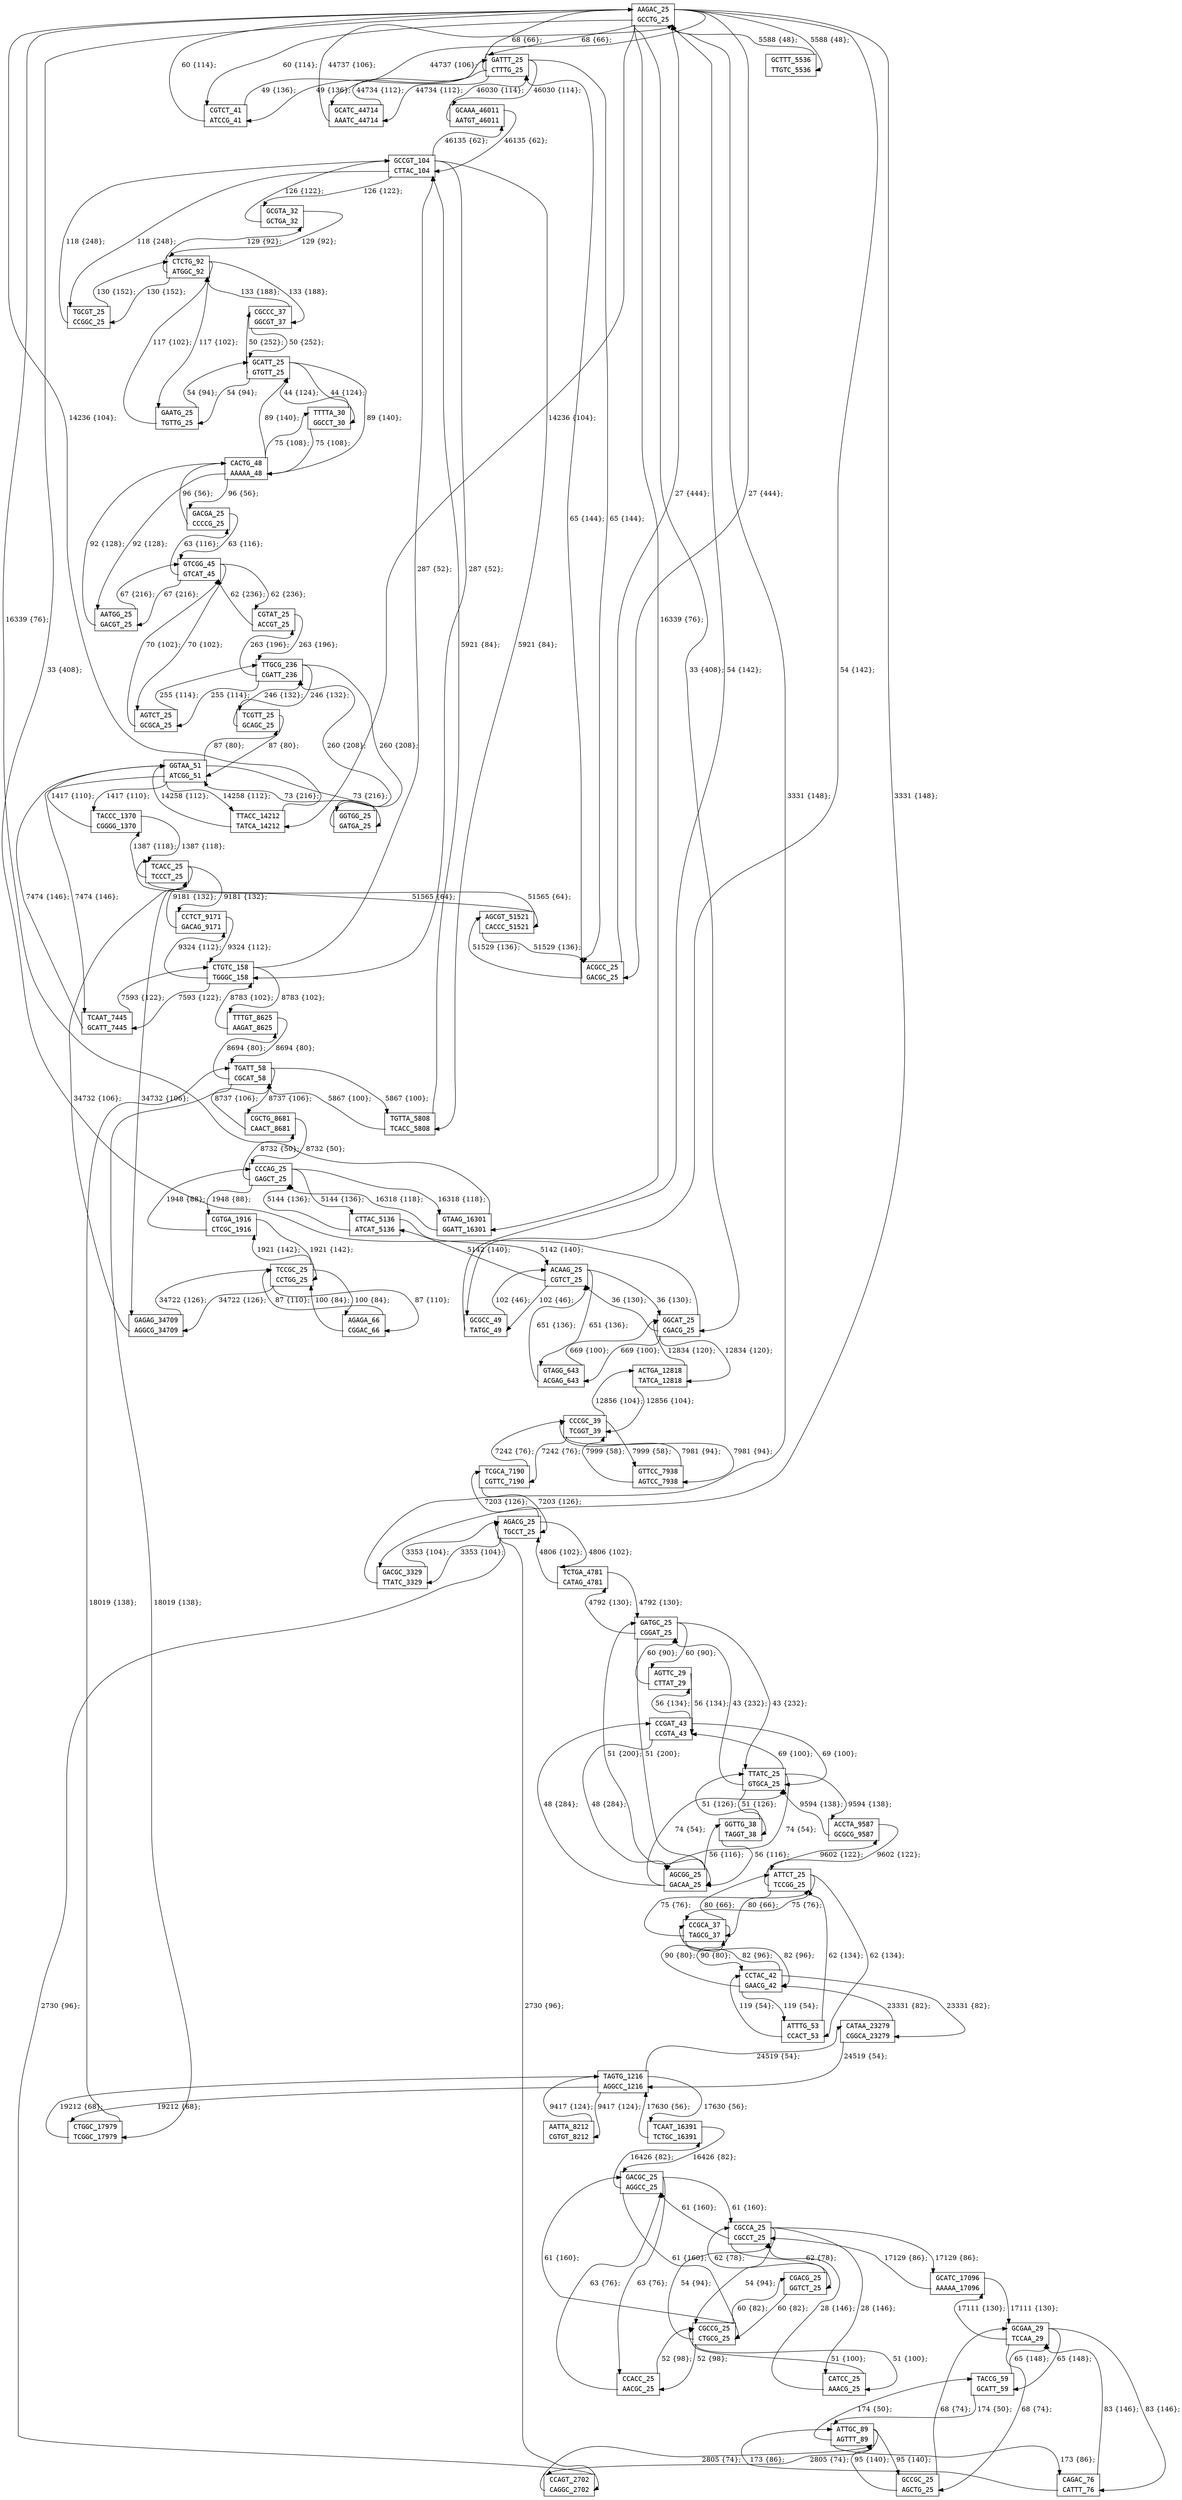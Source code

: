 digraph z {
node[fontname=<Courier>,shape=<plaintext>]
vertex_0x1016ba40_0x1016ba80[label=<<TABLE>
<TR><TD BORDER = "0" PORT = "port_0x1016ba40_in"></TD><TD BORDER = "0" PORT = "port_">GCCTG_25</TD><TD BORDER = "0" PORT = "port_0x1016ba40_out"></TD></TR>
<TR><TD BORDER = "0" PORT = "port_0x1016ba80_out"></TD><TD BORDER = "0" PORT = "port_">AAGAC_25</TD><TD BORDER = "0" PORT = "port_0x1016ba80_in"></TD></TR>
</TABLE>>,style=<filled>,color=<black>,fillcolor=<white>]
vertex_0x1016ba40_0x1016ba80:port_0x1016ba40_out->vertex_0x1027e638_0x1027e660:port_0x1027e660_in[label=< 68 {66};>,color=<black>]
vertex_0x1016ba40_0x1016ba80:port_0x1016ba40_out->vertex_0x1027e380_0x1027e710:port_0x1027e710_in[label=< 60 {114};>,color=<black>]
vertex_0x1016ba40_0x1016ba80:port_0x1016ba40_out->vertex_0x1051b000_0x1051b040:port_0x1051b000_in[label=< 33 {408};>,color=<black>]
vertex_0x1016ba40_0x1016ba80:port_0x1016ba40_out->vertex_0x10d44eb0_0x10d495a8:port_0x10d44eb0_in[label=< 14236 {104};>,color=<black>]
vertex_0x1016ba40_0x1016ba80:port_0x1016ba40_out->vertex_0x10d45840_0x10d49f08:port_0x10d45840_in[label=< 16339 {76};>,color=<black>]
vertex_0x1016ba40_0x1016ba80[label=<<TABLE>
<TR><TD BORDER = "0" PORT = "port_0x1016ba80_in"></TD><TD BORDER = "0" PORT = "port_">AAGAC_25</TD><TD BORDER = "0" PORT = "port_0x1016ba80_out"></TD></TR>
<TR><TD BORDER = "0" PORT = "port_0x1016ba40_out"></TD><TD BORDER = "0" PORT = "port_">GCCTG_25</TD><TD BORDER = "0" PORT = "port_0x1016ba40_in"></TD></TR>
</TABLE>>,style=<filled>,color=<black>,fillcolor=<white>]
vertex_0x1016ba40_0x1016ba80:port_0x1016ba80_out->vertex_0x1027e858_0x1027e898:port_0x1027e858_in[label=< 27 {444};>,color=<black>]
vertex_0x1016ba40_0x1016ba80:port_0x1016ba80_out->vertex_0x105ab200_0x10a31738:port_0x10a31738_in[label=< 54 {142};>,color=<black>]
vertex_0x1016ba40_0x1016ba80:port_0x1016ba80_out->vertex_0x10d2b198_0x10d2b290:port_0x10d2b198_in[label=< 5588 {48};>,color=<black>]
vertex_0x1016ba40_0x1016ba80:port_0x1016ba80_out->vertex_0x10d35538_0x10d41e98:port_0x10d41e98_in[label=< 3331 {148};>,color=<black>]
vertex_0x1016ba40_0x1016ba80:port_0x1016ba80_out->vertex_0x10d495f8_0x10d4ba08:port_0x10d4ba08_in[label=< 44737 {106};>,color=<black>]
vertex_0x101ab198_0x101ab750[label=<<TABLE>
<TR><TD BORDER = "0" PORT = "port_0x101ab198_in"></TD><TD BORDER = "0" PORT = "port_">ATCGG_51</TD><TD BORDER = "0" PORT = "port_0x101ab198_out"></TD></TR>
<TR><TD BORDER = "0" PORT = "port_0x101ab750_out"></TD><TD BORDER = "0" PORT = "port_">GGTAA_51</TD><TD BORDER = "0" PORT = "port_0x101ab750_in"></TD></TR>
</TABLE>>,style=<filled>,color=<black>,fillcolor=<white>]
vertex_0x101ab198_0x101ab750:port_0x101ab198_out->vertex_0x10cf4a38_0x10d217e8:port_0x10d217e8_in[label=< 1417 {110};>,color=<black>]
vertex_0x101ab198_0x101ab750:port_0x101ab198_out->vertex_0x10d202e0_0x10d42480:port_0x10d42480_in[label=< 7474 {146};>,color=<black>]
vertex_0x101ab198_0x101ab750:port_0x101ab198_out->vertex_0x10d44eb0_0x10d495a8:port_0x10d495a8_in[label=< 14258 {112};>,color=<black>]
vertex_0x101ab198_0x101ab750[label=<<TABLE>
<TR><TD BORDER = "0" PORT = "port_0x101ab750_in"></TD><TD BORDER = "0" PORT = "port_">GGTAA_51</TD><TD BORDER = "0" PORT = "port_0x101ab750_out"></TD></TR>
<TR><TD BORDER = "0" PORT = "port_0x101ab198_out"></TD><TD BORDER = "0" PORT = "port_">ATCGG_51</TD><TD BORDER = "0" PORT = "port_0x101ab198_in"></TD></TR>
</TABLE>>,style=<filled>,color=<black>,fillcolor=<white>]
vertex_0x101ab198_0x101ab750:port_0x101ab750_out->vertex_0x101abb90_0x101abbd0:port_0x101abb90_in[label=< 87 {80};>,color=<black>]
vertex_0x101ab198_0x101ab750:port_0x101ab750_out->vertex_0x106422d0_0x10642310:port_0x106422d0_in[label=< 73 {216};>,color=<black>]
vertex_0x101abb90_0x101abbd0[label=<<TABLE>
<TR><TD BORDER = "0" PORT = "port_0x101abb90_in"></TD><TD BORDER = "0" PORT = "port_">GCAGC_25</TD><TD BORDER = "0" PORT = "port_0x101abb90_out"></TD></TR>
<TR><TD BORDER = "0" PORT = "port_0x101abbd0_out"></TD><TD BORDER = "0" PORT = "port_">TCGTT_25</TD><TD BORDER = "0" PORT = "port_0x101abbd0_in"></TD></TR>
</TABLE>>,style=<filled>,color=<black>,fillcolor=<white>]
vertex_0x101abb90_0x101abbd0:port_0x101abb90_out->vertex_0x108e2670_0x10b30438:port_0x108e2670_in[label=< 246 {132};>,color=<black>]
vertex_0x101abb90_0x101abbd0[label=<<TABLE>
<TR><TD BORDER = "0" PORT = "port_0x101abbd0_in"></TD><TD BORDER = "0" PORT = "port_">TCGTT_25</TD><TD BORDER = "0" PORT = "port_0x101abbd0_out"></TD></TR>
<TR><TD BORDER = "0" PORT = "port_0x101abb90_out"></TD><TD BORDER = "0" PORT = "port_">GCAGC_25</TD><TD BORDER = "0" PORT = "port_0x101abb90_in"></TD></TR>
</TABLE>>,style=<filled>,color=<black>,fillcolor=<white>]
vertex_0x101abb90_0x101abbd0:port_0x101abbd0_out->vertex_0x101ab198_0x101ab750:port_0x101ab198_in[label=< 87 {80};>,color=<black>]
vertex_0x101ac930_0x101ac958[label=<<TABLE>
<TR><TD BORDER = "0" PORT = "port_0x101ac930_in"></TD><TD BORDER = "0" PORT = "port_">ATGGC_92</TD><TD BORDER = "0" PORT = "port_0x101ac930_out"></TD></TR>
<TR><TD BORDER = "0" PORT = "port_0x101ac958_out"></TD><TD BORDER = "0" PORT = "port_">CTCTG_92</TD><TD BORDER = "0" PORT = "port_0x101ac958_in"></TD></TR>
</TABLE>>,style=<filled>,color=<black>,fillcolor=<white>]
vertex_0x101ac930_0x101ac958:port_0x101ac930_out->vertex_0x101adf80_0x10643088:port_0x101adf80_in[label=< 129 {92};>,color=<black>]
vertex_0x101ac930_0x101ac958:port_0x101ac930_out->vertex_0x10642f68_0x10642fa8:port_0x10642f68_in[label=< 130 {152};>,color=<black>]
vertex_0x101ac930_0x101ac958[label=<<TABLE>
<TR><TD BORDER = "0" PORT = "port_0x101ac958_in"></TD><TD BORDER = "0" PORT = "port_">CTCTG_92</TD><TD BORDER = "0" PORT = "port_0x101ac958_out"></TD></TR>
<TR><TD BORDER = "0" PORT = "port_0x101ac930_out"></TD><TD BORDER = "0" PORT = "port_">ATGGC_92</TD><TD BORDER = "0" PORT = "port_0x101ac930_in"></TD></TR>
</TABLE>>,style=<filled>,color=<black>,fillcolor=<white>]
vertex_0x101ac930_0x101ac958:port_0x101ac958_out->vertex_0x101ad980_0x101ad9c0:port_0x101ad9c0_in[label=< 117 {102};>,color=<black>]
vertex_0x101ac930_0x101ac958:port_0x101ac958_out->vertex_0x10642c30_0x10642c80:port_0x10642c30_in[label=< 133 {188};>,color=<black>]
vertex_0x101aca48_0x10642628[label=<<TABLE>
<TR><TD BORDER = "0" PORT = "port_0x101aca48_in"></TD><TD BORDER = "0" PORT = "port_">GTCAT_45</TD><TD BORDER = "0" PORT = "port_0x101aca48_out"></TD></TR>
<TR><TD BORDER = "0" PORT = "port_0x10642628_out"></TD><TD BORDER = "0" PORT = "port_">GTCGG_45</TD><TD BORDER = "0" PORT = "port_0x10642628_in"></TD></TR>
</TABLE>>,style=<filled>,color=<black>,fillcolor=<white>]
vertex_0x101aca48_0x10642628:port_0x101aca48_out->vertex_0x101ad018_0x101ad058:port_0x101ad018_in[label=< 63 {116};>,color=<black>]
vertex_0x101aca48_0x10642628:port_0x101aca48_out->vertex_0x10642740_0x10642780:port_0x10642740_in[label=< 67 {216};>,color=<black>]
vertex_0x101acb78_0x101acbb8[label=<<TABLE>
<TR><TD BORDER = "0" PORT = "port_0x101acb78_in"></TD><TD BORDER = "0" PORT = "port_">GCGCA_25</TD><TD BORDER = "0" PORT = "port_0x101acb78_out"></TD></TR>
<TR><TD BORDER = "0" PORT = "port_0x101acbb8_out"></TD><TD BORDER = "0" PORT = "port_">AGTCT_25</TD><TD BORDER = "0" PORT = "port_0x101acbb8_in"></TD></TR>
</TABLE>>,style=<filled>,color=<black>,fillcolor=<white>]
vertex_0x101acb78_0x101acbb8:port_0x101acb78_out->vertex_0x101aca48_0x10642628:port_0x101aca48_in[label=< 70 {102};>,color=<black>]
vertex_0x101acb78_0x101acbb8[label=<<TABLE>
<TR><TD BORDER = "0" PORT = "port_0x101acbb8_in"></TD><TD BORDER = "0" PORT = "port_">AGTCT_25</TD><TD BORDER = "0" PORT = "port_0x101acbb8_out"></TD></TR>
<TR><TD BORDER = "0" PORT = "port_0x101acb78_out"></TD><TD BORDER = "0" PORT = "port_">GCGCA_25</TD><TD BORDER = "0" PORT = "port_0x101acb78_in"></TD></TR>
</TABLE>>,style=<filled>,color=<black>,fillcolor=<white>]
vertex_0x101acb78_0x101acbb8:port_0x101acbb8_out->vertex_0x108e2670_0x10b30438:port_0x10b30438_in[label=< 255 {114};>,color=<black>]
vertex_0x101acca0_0x10642818[label=<<TABLE>
<TR><TD BORDER = "0" PORT = "port_0x101acca0_in"></TD><TD BORDER = "0" PORT = "port_">AAAAA_48</TD><TD BORDER = "0" PORT = "port_0x101acca0_out"></TD></TR>
<TR><TD BORDER = "0" PORT = "port_0x10642818_out"></TD><TD BORDER = "0" PORT = "port_">CACTG_48</TD><TD BORDER = "0" PORT = "port_0x10642818_in"></TD></TR>
</TABLE>>,style=<filled>,color=<black>,fillcolor=<white>]
vertex_0x101acca0_0x10642818:port_0x101acca0_out->vertex_0x101ad018_0x101ad058:port_0x101ad058_in[label=< 96 {56};>,color=<black>]
vertex_0x101acca0_0x10642818:port_0x101acca0_out->vertex_0x10642740_0x10642780:port_0x10642780_in[label=< 92 {128};>,color=<black>]
vertex_0x101ad018_0x101ad058[label=<<TABLE>
<TR><TD BORDER = "0" PORT = "port_0x101ad018_in"></TD><TD BORDER = "0" PORT = "port_">CCCCG_25</TD><TD BORDER = "0" PORT = "port_0x101ad018_out"></TD></TR>
<TR><TD BORDER = "0" PORT = "port_0x101ad058_out"></TD><TD BORDER = "0" PORT = "port_">GACGA_25</TD><TD BORDER = "0" PORT = "port_0x101ad058_in"></TD></TR>
</TABLE>>,style=<filled>,color=<black>,fillcolor=<white>]
vertex_0x101ad018_0x101ad058:port_0x101ad018_out->vertex_0x101acca0_0x10642818:port_0x10642818_in[label=< 96 {56};>,color=<black>]
vertex_0x101ad018_0x101ad058[label=<<TABLE>
<TR><TD BORDER = "0" PORT = "port_0x101ad058_in"></TD><TD BORDER = "0" PORT = "port_">GACGA_25</TD><TD BORDER = "0" PORT = "port_0x101ad058_out"></TD></TR>
<TR><TD BORDER = "0" PORT = "port_0x101ad018_out"></TD><TD BORDER = "0" PORT = "port_">CCCCG_25</TD><TD BORDER = "0" PORT = "port_0x101ad018_in"></TD></TR>
</TABLE>>,style=<filled>,color=<black>,fillcolor=<white>]
vertex_0x101ad018_0x101ad058:port_0x101ad058_out->vertex_0x101aca48_0x10642628:port_0x10642628_in[label=< 63 {116};>,color=<black>]
vertex_0x101ad3a8_0x10642970[label=<<TABLE>
<TR><TD BORDER = "0" PORT = "port_0x101ad3a8_in"></TD><TD BORDER = "0" PORT = "port_">GGCCT_30</TD><TD BORDER = "0" PORT = "port_0x101ad3a8_out"></TD></TR>
<TR><TD BORDER = "0" PORT = "port_0x10642970_out"></TD><TD BORDER = "0" PORT = "port_">TTTTA_30</TD><TD BORDER = "0" PORT = "port_0x10642970_in"></TD></TR>
</TABLE>>,style=<filled>,color=<black>,fillcolor=<white>]
vertex_0x101ad3a8_0x10642970:port_0x101ad3a8_out->vertex_0x101acca0_0x10642818:port_0x101acca0_in[label=< 75 {108};>,color=<black>]
vertex_0x101ad7f0_0x101ad830[label=<<TABLE>
<TR><TD BORDER = "0" PORT = "port_0x101ad7f0_in"></TD><TD BORDER = "0" PORT = "port_">GTGTT_25</TD><TD BORDER = "0" PORT = "port_0x101ad7f0_out"></TD></TR>
<TR><TD BORDER = "0" PORT = "port_0x101ad830_out"></TD><TD BORDER = "0" PORT = "port_">GCATT_25</TD><TD BORDER = "0" PORT = "port_0x101ad830_in"></TD></TR>
</TABLE>>,style=<filled>,color=<black>,fillcolor=<white>]
vertex_0x101ad7f0_0x101ad830:port_0x101ad7f0_out->vertex_0x101ad980_0x101ad9c0:port_0x101ad980_in[label=< 54 {94};>,color=<black>]
vertex_0x101ad7f0_0x101ad830:port_0x101ad7f0_out->vertex_0x10642c30_0x10642c80:port_0x10642c80_in[label=< 50 {252};>,color=<black>]
vertex_0x101ad7f0_0x101ad830[label=<<TABLE>
<TR><TD BORDER = "0" PORT = "port_0x101ad830_in"></TD><TD BORDER = "0" PORT = "port_">GCATT_25</TD><TD BORDER = "0" PORT = "port_0x101ad830_out"></TD></TR>
<TR><TD BORDER = "0" PORT = "port_0x101ad7f0_out"></TD><TD BORDER = "0" PORT = "port_">GTGTT_25</TD><TD BORDER = "0" PORT = "port_0x101ad7f0_in"></TD></TR>
</TABLE>>,style=<filled>,color=<black>,fillcolor=<white>]
vertex_0x101ad7f0_0x101ad830:port_0x101ad830_out->vertex_0x101acca0_0x10642818:port_0x101acca0_in[label=< 89 {140};>,color=<black>]
vertex_0x101ad7f0_0x101ad830:port_0x101ad830_out->vertex_0x101ad3a8_0x10642970:port_0x101ad3a8_in[label=< 44 {124};>,color=<black>]
vertex_0x101ad980_0x101ad9c0[label=<<TABLE>
<TR><TD BORDER = "0" PORT = "port_0x101ad980_in"></TD><TD BORDER = "0" PORT = "port_">TGTTG_25</TD><TD BORDER = "0" PORT = "port_0x101ad980_out"></TD></TR>
<TR><TD BORDER = "0" PORT = "port_0x101ad9c0_out"></TD><TD BORDER = "0" PORT = "port_">GAATG_25</TD><TD BORDER = "0" PORT = "port_0x101ad9c0_in"></TD></TR>
</TABLE>>,style=<filled>,color=<black>,fillcolor=<white>]
vertex_0x101ad980_0x101ad9c0:port_0x101ad980_out->vertex_0x101ac930_0x101ac958:port_0x101ac930_in[label=< 117 {102};>,color=<black>]
vertex_0x101ad980_0x101ad9c0[label=<<TABLE>
<TR><TD BORDER = "0" PORT = "port_0x101ad9c0_in"></TD><TD BORDER = "0" PORT = "port_">GAATG_25</TD><TD BORDER = "0" PORT = "port_0x101ad9c0_out"></TD></TR>
<TR><TD BORDER = "0" PORT = "port_0x101ad980_out"></TD><TD BORDER = "0" PORT = "port_">TGTTG_25</TD><TD BORDER = "0" PORT = "port_0x101ad980_in"></TD></TR>
</TABLE>>,style=<filled>,color=<black>,fillcolor=<white>]
vertex_0x101ad980_0x101ad9c0:port_0x101ad9c0_out->vertex_0x101ad7f0_0x101ad830:port_0x101ad830_in[label=< 54 {94};>,color=<black>]
vertex_0x101adf80_0x10643088[label=<<TABLE>
<TR><TD BORDER = "0" PORT = "port_0x101adf80_in"></TD><TD BORDER = "0" PORT = "port_">GCTGA_32</TD><TD BORDER = "0" PORT = "port_0x101adf80_out"></TD></TR>
<TR><TD BORDER = "0" PORT = "port_0x10643088_out"></TD><TD BORDER = "0" PORT = "port_">GCGTA_32</TD><TD BORDER = "0" PORT = "port_0x10643088_in"></TD></TR>
</TABLE>>,style=<filled>,color=<black>,fillcolor=<white>]
vertex_0x101adf80_0x10643088:port_0x101adf80_out->vertex_0x108e31f0_0x10b30668:port_0x10b30668_in[label=< 126 {122};>,color=<black>]
vertex_0x1027e380_0x1027e710[label=<<TABLE>
<TR><TD BORDER = "0" PORT = "port_0x1027e380_in"></TD><TD BORDER = "0" PORT = "port_">ATCCG_41</TD><TD BORDER = "0" PORT = "port_0x1027e380_out"></TD></TR>
<TR><TD BORDER = "0" PORT = "port_0x1027e710_out"></TD><TD BORDER = "0" PORT = "port_">CGTCT_41</TD><TD BORDER = "0" PORT = "port_0x1027e710_in"></TD></TR>
</TABLE>>,style=<filled>,color=<black>,fillcolor=<white>]
vertex_0x1027e380_0x1027e710:port_0x1027e380_out->vertex_0x1016ba40_0x1016ba80:port_0x1016ba80_in[label=< 60 {114};>,color=<black>]
vertex_0x1027e638_0x1027e660[label=<<TABLE>
<TR><TD BORDER = "0" PORT = "port_0x1027e638_in"></TD><TD BORDER = "0" PORT = "port_">CTTTG_25</TD><TD BORDER = "0" PORT = "port_0x1027e638_out"></TD></TR>
<TR><TD BORDER = "0" PORT = "port_0x1027e660_out"></TD><TD BORDER = "0" PORT = "port_">GATTT_25</TD><TD BORDER = "0" PORT = "port_0x1027e660_in"></TD></TR>
</TABLE>>,style=<filled>,color=<black>,fillcolor=<white>]
vertex_0x1027e638_0x1027e660:port_0x1027e638_out->vertex_0x1016ba40_0x1016ba80:port_0x1016ba80_in[label=< 68 {66};>,color=<black>]
vertex_0x1027e638_0x1027e660:port_0x1027e638_out->vertex_0x1027e380_0x1027e710:port_0x1027e380_in[label=< 49 {136};>,color=<black>]
vertex_0x1027e638_0x1027e660:port_0x1027e638_out->vertex_0x10d495f8_0x10d4ba08:port_0x10d495f8_in[label=< 44734 {112};>,color=<black>]
vertex_0x1027e638_0x1027e660[label=<<TABLE>
<TR><TD BORDER = "0" PORT = "port_0x1027e660_in"></TD><TD BORDER = "0" PORT = "port_">GATTT_25</TD><TD BORDER = "0" PORT = "port_0x1027e660_out"></TD></TR>
<TR><TD BORDER = "0" PORT = "port_0x1027e638_out"></TD><TD BORDER = "0" PORT = "port_">CTTTG_25</TD><TD BORDER = "0" PORT = "port_0x1027e638_in"></TD></TR>
</TABLE>>,style=<filled>,color=<black>,fillcolor=<white>]
vertex_0x1027e638_0x1027e660:port_0x1027e660_out->vertex_0x1027e858_0x1027e898:port_0x1027e898_in[label=< 65 {144};>,color=<black>]
vertex_0x1027e638_0x1027e660:port_0x1027e660_out->vertex_0x10d39ea8_0x10d4b0a8:port_0x10d4b0a8_in[label=< 46030 {114};>,color=<black>]
vertex_0x1027e380_0x1027e710[label=<<TABLE>
<TR><TD BORDER = "0" PORT = "port_0x1027e710_in"></TD><TD BORDER = "0" PORT = "port_">CGTCT_41</TD><TD BORDER = "0" PORT = "port_0x1027e710_out"></TD></TR>
<TR><TD BORDER = "0" PORT = "port_0x1027e380_out"></TD><TD BORDER = "0" PORT = "port_">ATCCG_41</TD><TD BORDER = "0" PORT = "port_0x1027e380_in"></TD></TR>
</TABLE>>,style=<filled>,color=<black>,fillcolor=<white>]
vertex_0x1027e380_0x1027e710:port_0x1027e710_out->vertex_0x1027e638_0x1027e660:port_0x1027e660_in[label=< 49 {136};>,color=<black>]
vertex_0x1027e858_0x1027e898[label=<<TABLE>
<TR><TD BORDER = "0" PORT = "port_0x1027e858_in"></TD><TD BORDER = "0" PORT = "port_">GACGC_25</TD><TD BORDER = "0" PORT = "port_0x1027e858_out"></TD></TR>
<TR><TD BORDER = "0" PORT = "port_0x1027e898_out"></TD><TD BORDER = "0" PORT = "port_">ACGCC_25</TD><TD BORDER = "0" PORT = "port_0x1027e898_in"></TD></TR>
</TABLE>>,style=<filled>,color=<black>,fillcolor=<white>]
vertex_0x1027e858_0x1027e898:port_0x1027e858_out->vertex_0x1027e638_0x1027e660:port_0x1027e638_in[label=< 65 {144};>,color=<black>]
vertex_0x1027e858_0x1027e898:port_0x1027e858_out->vertex_0x10d493f8_0x10d4c688:port_0x10d4c688_in[label=< 51529 {136};>,color=<black>]
vertex_0x1027e858_0x1027e898[label=<<TABLE>
<TR><TD BORDER = "0" PORT = "port_0x1027e898_in"></TD><TD BORDER = "0" PORT = "port_">ACGCC_25</TD><TD BORDER = "0" PORT = "port_0x1027e898_out"></TD></TR>
<TR><TD BORDER = "0" PORT = "port_0x1027e858_out"></TD><TD BORDER = "0" PORT = "port_">GACGC_25</TD><TD BORDER = "0" PORT = "port_0x1027e858_in"></TD></TR>
</TABLE>>,style=<filled>,color=<black>,fillcolor=<white>]
vertex_0x1027e858_0x1027e898:port_0x1027e898_out->vertex_0x1016ba40_0x1016ba80:port_0x1016ba40_in[label=< 27 {444};>,color=<black>]
vertex_0x10390738_0x10390760[label=<<TABLE>
<TR><TD BORDER = "0" PORT = "port_0x10390738_in"></TD><TD BORDER = "0" PORT = "port_">GAGCT_25</TD><TD BORDER = "0" PORT = "port_0x10390738_out"></TD></TR>
<TR><TD BORDER = "0" PORT = "port_0x10390760_out"></TD><TD BORDER = "0" PORT = "port_">CCCAG_25</TD><TD BORDER = "0" PORT = "port_0x10390760_in"></TD></TR>
</TABLE>>,style=<filled>,color=<black>,fillcolor=<white>]
vertex_0x10390738_0x10390760:port_0x10390738_out->vertex_0x10d13840_0x10d309b8:port_0x10d309b8_in[label=< 1948 {88};>,color=<black>]
vertex_0x10390738_0x10390760:port_0x10390738_out->vertex_0x10d35df8_0x10d47a38:port_0x10d35df8_in[label=< 8732 {50};>,color=<black>]
vertex_0x10390738_0x10390760[label=<<TABLE>
<TR><TD BORDER = "0" PORT = "port_0x10390760_in"></TD><TD BORDER = "0" PORT = "port_">CCCAG_25</TD><TD BORDER = "0" PORT = "port_0x10390760_out"></TD></TR>
<TR><TD BORDER = "0" PORT = "port_0x10390738_out"></TD><TD BORDER = "0" PORT = "port_">GAGCT_25</TD><TD BORDER = "0" PORT = "port_0x10390738_in"></TD></TR>
</TABLE>>,style=<filled>,color=<black>,fillcolor=<white>]
vertex_0x10390738_0x10390760:port_0x10390760_out->vertex_0x10cee558_0x10d42048:port_0x10d42048_in[label=< 5144 {136};>,color=<black>]
vertex_0x10390738_0x10390760:port_0x10390760_out->vertex_0x10d45840_0x10d49f08:port_0x10d49f08_in[label=< 16318 {118};>,color=<black>]
vertex_0x10399010_0x103993e8[label=<<TABLE>
<TR><TD BORDER = "0" PORT = "port_0x10399010_in"></TD><TD BORDER = "0" PORT = "port_">CGGAC_66</TD><TD BORDER = "0" PORT = "port_0x10399010_out"></TD></TR>
<TR><TD BORDER = "0" PORT = "port_0x103993e8_out"></TD><TD BORDER = "0" PORT = "port_">AGAGA_66</TD><TD BORDER = "0" PORT = "port_0x103993e8_in"></TD></TR>
</TABLE>>,style=<filled>,color=<black>,fillcolor=<white>]
vertex_0x10399010_0x103993e8:port_0x10399010_out->vertex_0x103992c0_0x10399300:port_0x103992c0_in[label=< 100 {84};>,color=<black>]
vertex_0x103992c0_0x10399300[label=<<TABLE>
<TR><TD BORDER = "0" PORT = "port_0x103992c0_in"></TD><TD BORDER = "0" PORT = "port_">CCTGG_25</TD><TD BORDER = "0" PORT = "port_0x103992c0_out"></TD></TR>
<TR><TD BORDER = "0" PORT = "port_0x10399300_out"></TD><TD BORDER = "0" PORT = "port_">TCCGC_25</TD><TD BORDER = "0" PORT = "port_0x10399300_in"></TD></TR>
</TABLE>>,style=<filled>,color=<black>,fillcolor=<white>]
vertex_0x103992c0_0x10399300:port_0x103992c0_out->vertex_0x10399010_0x103993e8:port_0x10399010_in[label=< 87 {110};>,color=<black>]
vertex_0x103992c0_0x10399300:port_0x103992c0_out->vertex_0x10d49a38_0x10d4bbb8:port_0x10d49a38_in[label=< 34722 {126};>,color=<black>]
vertex_0x103992c0_0x10399300[label=<<TABLE>
<TR><TD BORDER = "0" PORT = "port_0x10399300_in"></TD><TD BORDER = "0" PORT = "port_">TCCGC_25</TD><TD BORDER = "0" PORT = "port_0x10399300_out"></TD></TR>
<TR><TD BORDER = "0" PORT = "port_0x103992c0_out"></TD><TD BORDER = "0" PORT = "port_">CCTGG_25</TD><TD BORDER = "0" PORT = "port_0x103992c0_in"></TD></TR>
</TABLE>>,style=<filled>,color=<black>,fillcolor=<white>]
vertex_0x103992c0_0x10399300:port_0x10399300_out->vertex_0x10399010_0x103993e8:port_0x103993e8_in[label=< 100 {84};>,color=<black>]
vertex_0x103992c0_0x10399300:port_0x10399300_out->vertex_0x10d13840_0x10d309b8:port_0x10d13840_in[label=< 1921 {142};>,color=<black>]
vertex_0x10399010_0x103993e8[label=<<TABLE>
<TR><TD BORDER = "0" PORT = "port_0x103993e8_in"></TD><TD BORDER = "0" PORT = "port_">AGAGA_66</TD><TD BORDER = "0" PORT = "port_0x103993e8_out"></TD></TR>
<TR><TD BORDER = "0" PORT = "port_0x10399010_out"></TD><TD BORDER = "0" PORT = "port_">CGGAC_66</TD><TD BORDER = "0" PORT = "port_0x10399010_in"></TD></TR>
</TABLE>>,style=<filled>,color=<black>,fillcolor=<white>]
vertex_0x10399010_0x103993e8:port_0x103993e8_out->vertex_0x103992c0_0x10399300:port_0x10399300_in[label=< 87 {110};>,color=<black>]
vertex_0x10437f08_0x10437f48[label=<<TABLE>
<TR><TD BORDER = "0" PORT = "port_0x10437f08_in"></TD><TD BORDER = "0" PORT = "port_">TCCCT_25</TD><TD BORDER = "0" PORT = "port_0x10437f08_out"></TD></TR>
<TR><TD BORDER = "0" PORT = "port_0x10437f48_out"></TD><TD BORDER = "0" PORT = "port_">TCACC_25</TD><TD BORDER = "0" PORT = "port_0x10437f48_in"></TD></TR>
</TABLE>>,style=<filled>,color=<black>,fillcolor=<white>]
vertex_0x10437f08_0x10437f48:port_0x10437f08_out->vertex_0x10cf4a38_0x10d217e8:port_0x10cf4a38_in[label=< 1387 {118};>,color=<black>]
vertex_0x10437f08_0x10437f48:port_0x10437f08_out->vertex_0x10d493f8_0x10d4c688:port_0x10d493f8_in[label=< 51565 {64};>,color=<black>]
vertex_0x10437f08_0x10437f48[label=<<TABLE>
<TR><TD BORDER = "0" PORT = "port_0x10437f48_in"></TD><TD BORDER = "0" PORT = "port_">TCACC_25</TD><TD BORDER = "0" PORT = "port_0x10437f48_out"></TD></TR>
<TR><TD BORDER = "0" PORT = "port_0x10437f08_out"></TD><TD BORDER = "0" PORT = "port_">TCCCT_25</TD><TD BORDER = "0" PORT = "port_0x10437f08_in"></TD></TR>
</TABLE>>,style=<filled>,color=<black>,fillcolor=<white>]
vertex_0x10437f08_0x10437f48:port_0x10437f48_out->vertex_0x10d36320_0x10d47fb0:port_0x10d47fb0_in[label=< 9181 {132};>,color=<black>]
vertex_0x10437f08_0x10437f48:port_0x10437f48_out->vertex_0x10d49a38_0x10d4bbb8:port_0x10d4bbb8_in[label=< 34732 {106};>,color=<black>]
vertex_0x1051b000_0x1051b040[label=<<TABLE>
<TR><TD BORDER = "0" PORT = "port_0x1051b000_in"></TD><TD BORDER = "0" PORT = "port_">CGACG_25</TD><TD BORDER = "0" PORT = "port_0x1051b000_out"></TD></TR>
<TR><TD BORDER = "0" PORT = "port_0x1051b040_out"></TD><TD BORDER = "0" PORT = "port_">GGCAT_25</TD><TD BORDER = "0" PORT = "port_0x1051b040_in"></TD></TR>
</TABLE>>,style=<filled>,color=<black>,fillcolor=<white>]
vertex_0x1051b000_0x1051b040:port_0x1051b000_out->vertex_0x105abef8_0x105abf38:port_0x105abef8_in[label=< 36 {130};>,color=<black>]
vertex_0x1051b000_0x1051b040:port_0x1051b000_out->vertex_0x10cee5f8_0x10cee620:port_0x10cee5f8_in[label=< 669 {100};>,color=<black>]
vertex_0x1051b000_0x1051b040:port_0x1051b000_out->vertex_0x10d46f10_0x10d4a778:port_0x10d46f10_in[label=< 12834 {120};>,color=<black>]
vertex_0x1051b000_0x1051b040[label=<<TABLE>
<TR><TD BORDER = "0" PORT = "port_0x1051b040_in"></TD><TD BORDER = "0" PORT = "port_">GGCAT_25</TD><TD BORDER = "0" PORT = "port_0x1051b040_out"></TD></TR>
<TR><TD BORDER = "0" PORT = "port_0x1051b000_out"></TD><TD BORDER = "0" PORT = "port_">CGACG_25</TD><TD BORDER = "0" PORT = "port_0x1051b000_in"></TD></TR>
</TABLE>>,style=<filled>,color=<black>,fillcolor=<white>]
vertex_0x1051b000_0x1051b040:port_0x1051b040_out->vertex_0x1016ba40_0x1016ba80:port_0x1016ba80_in[label=< 33 {408};>,color=<black>]
vertex_0x10554fa0_0x10555310[label=<<TABLE>
<TR><TD BORDER = "0" PORT = "port_0x10554fa0_in"></TD><TD BORDER = "0" PORT = "port_">TCGGT_39</TD><TD BORDER = "0" PORT = "port_0x10554fa0_out"></TD></TR>
<TR><TD BORDER = "0" PORT = "port_0x10555310_out"></TD><TD BORDER = "0" PORT = "port_">CCCGC_39</TD><TD BORDER = "0" PORT = "port_0x10555310_in"></TD></TR>
</TABLE>>,style=<filled>,color=<black>,fillcolor=<white>]
vertex_0x10554fa0_0x10555310:port_0x10554fa0_out->vertex_0x10d417f0_0x10d47770:port_0x10d417f0_in[label=< 7981 {94};>,color=<black>]
vertex_0x10554fa0_0x10555310:port_0x10554fa0_out->vertex_0x10d41c50_0x10d47928:port_0x10d41c50_in[label=< 7242 {76};>,color=<black>]
vertex_0x10554fa0_0x10555310[label=<<TABLE>
<TR><TD BORDER = "0" PORT = "port_0x10555310_in"></TD><TD BORDER = "0" PORT = "port_">CCCGC_39</TD><TD BORDER = "0" PORT = "port_0x10555310_out"></TD></TR>
<TR><TD BORDER = "0" PORT = "port_0x10554fa0_out"></TD><TD BORDER = "0" PORT = "port_">TCGGT_39</TD><TD BORDER = "0" PORT = "port_0x10554fa0_in"></TD></TR>
</TABLE>>,style=<filled>,color=<black>,fillcolor=<white>]
vertex_0x10554fa0_0x10555310:port_0x10555310_out->vertex_0x10d417f0_0x10d47770:port_0x10d47770_in[label=< 7999 {58};>,color=<black>]
vertex_0x10554fa0_0x10555310:port_0x10555310_out->vertex_0x10d46f10_0x10d4a778:port_0x10d4a778_in[label=< 12856 {104};>,color=<black>]
vertex_0x10599760_0x105997a0[label=<<TABLE>
<TR><TD BORDER = "0" PORT = "port_0x10599760_in"></TD><TD BORDER = "0" PORT = "port_">TGCCT_25</TD><TD BORDER = "0" PORT = "port_0x10599760_out"></TD></TR>
<TR><TD BORDER = "0" PORT = "port_0x105997a0_out"></TD><TD BORDER = "0" PORT = "port_">AGACG_25</TD><TD BORDER = "0" PORT = "port_0x105997a0_in"></TD></TR>
</TABLE>>,style=<filled>,color=<black>,fillcolor=<white>]
vertex_0x10599760_0x105997a0:port_0x10599760_out->vertex_0x10d00728_0x10d27358:port_0x10d00728_in[label=< 2730 {96};>,color=<black>]
vertex_0x10599760_0x105997a0:port_0x10599760_out->vertex_0x10d35538_0x10d41e98:port_0x10d35538_in[label=< 3353 {104};>,color=<black>]
vertex_0x10599760_0x105997a0[label=<<TABLE>
<TR><TD BORDER = "0" PORT = "port_0x105997a0_in"></TD><TD BORDER = "0" PORT = "port_">AGACG_25</TD><TD BORDER = "0" PORT = "port_0x105997a0_out"></TD></TR>
<TR><TD BORDER = "0" PORT = "port_0x10599760_out"></TD><TD BORDER = "0" PORT = "port_">TGCCT_25</TD><TD BORDER = "0" PORT = "port_0x10599760_in"></TD></TR>
</TABLE>>,style=<filled>,color=<black>,fillcolor=<white>]
vertex_0x10599760_0x105997a0:port_0x105997a0_out->vertex_0x10d39e20_0x10d3a5b8:port_0x10d3a5b8_in[label=< 4806 {102};>,color=<black>]
vertex_0x10599760_0x105997a0:port_0x105997a0_out->vertex_0x10d41c50_0x10d47928:port_0x10d47928_in[label=< 7203 {126};>,color=<black>]
vertex_0x105ab200_0x10a31738[label=<<TABLE>
<TR><TD BORDER = "0" PORT = "port_0x105ab200_in"></TD><TD BORDER = "0" PORT = "port_">TATGC_49</TD><TD BORDER = "0" PORT = "port_0x105ab200_out"></TD></TR>
<TR><TD BORDER = "0" PORT = "port_0x10a31738_out"></TD><TD BORDER = "0" PORT = "port_">GCGCC_49</TD><TD BORDER = "0" PORT = "port_0x10a31738_in"></TD></TR>
</TABLE>>,style=<filled>,color=<black>,fillcolor=<white>]
vertex_0x105ab200_0x10a31738:port_0x105ab200_out->vertex_0x1016ba40_0x1016ba80:port_0x1016ba40_in[label=< 54 {142};>,color=<black>]
vertex_0x105abef8_0x105abf38[label=<<TABLE>
<TR><TD BORDER = "0" PORT = "port_0x105abef8_in"></TD><TD BORDER = "0" PORT = "port_">CGTCT_25</TD><TD BORDER = "0" PORT = "port_0x105abef8_out"></TD></TR>
<TR><TD BORDER = "0" PORT = "port_0x105abf38_out"></TD><TD BORDER = "0" PORT = "port_">ACAAG_25</TD><TD BORDER = "0" PORT = "port_0x105abf38_in"></TD></TR>
</TABLE>>,style=<filled>,color=<black>,fillcolor=<white>]
vertex_0x105abef8_0x105abf38:port_0x105abef8_out->vertex_0x105ab200_0x10a31738:port_0x105ab200_in[label=< 102 {46};>,color=<black>]
vertex_0x105abef8_0x105abf38:port_0x105abef8_out->vertex_0x10cee558_0x10d42048:port_0x10cee558_in[label=< 5142 {140};>,color=<black>]
vertex_0x105abef8_0x105abf38[label=<<TABLE>
<TR><TD BORDER = "0" PORT = "port_0x105abf38_in"></TD><TD BORDER = "0" PORT = "port_">ACAAG_25</TD><TD BORDER = "0" PORT = "port_0x105abf38_out"></TD></TR>
<TR><TD BORDER = "0" PORT = "port_0x105abef8_out"></TD><TD BORDER = "0" PORT = "port_">CGTCT_25</TD><TD BORDER = "0" PORT = "port_0x105abef8_in"></TD></TR>
</TABLE>>,style=<filled>,color=<black>,fillcolor=<white>]
vertex_0x105abef8_0x105abf38:port_0x105abf38_out->vertex_0x1051b000_0x1051b040:port_0x1051b040_in[label=< 36 {130};>,color=<black>]
vertex_0x105abef8_0x105abf38:port_0x105abf38_out->vertex_0x10cee5f8_0x10cee620:port_0x10cee620_in[label=< 651 {136};>,color=<black>]
vertex_0x105e9a80_0x10a45b78[label=<<TABLE>
<TR><TD BORDER = "0" PORT = "port_0x105e9a80_in"></TD><TD BORDER = "0" PORT = "port_">CGCAT_58</TD><TD BORDER = "0" PORT = "port_0x105e9a80_out"></TD></TR>
<TR><TD BORDER = "0" PORT = "port_0x10a45b78_out"></TD><TD BORDER = "0" PORT = "port_">TGATT_58</TD><TD BORDER = "0" PORT = "port_0x10a45b78_in"></TD></TR>
</TABLE>>,style=<filled>,color=<black>,fillcolor=<white>]
vertex_0x105e9a80_0x10a45b78:port_0x105e9a80_out->vertex_0x10d34e70_0x10d4a8f0:port_0x10d34e70_in[label=< 18019 {138};>,color=<black>]
vertex_0x105e9a80_0x10a45b78:port_0x105e9a80_out->vertex_0x10d424f0_0x10d47d70:port_0x10d424f0_in[label=< 8694 {80};>,color=<black>]
vertex_0x106422d0_0x10642310[label=<<TABLE>
<TR><TD BORDER = "0" PORT = "port_0x106422d0_in"></TD><TD BORDER = "0" PORT = "port_">GATGA_25</TD><TD BORDER = "0" PORT = "port_0x106422d0_out"></TD></TR>
<TR><TD BORDER = "0" PORT = "port_0x10642310_out"></TD><TD BORDER = "0" PORT = "port_">GGTGG_25</TD><TD BORDER = "0" PORT = "port_0x10642310_in"></TD></TR>
</TABLE>>,style=<filled>,color=<black>,fillcolor=<white>]
vertex_0x106422d0_0x10642310:port_0x106422d0_out->vertex_0x108e2670_0x10b30438:port_0x108e2670_in[label=< 260 {208};>,color=<black>]
vertex_0x106422d0_0x10642310[label=<<TABLE>
<TR><TD BORDER = "0" PORT = "port_0x10642310_in"></TD><TD BORDER = "0" PORT = "port_">GGTGG_25</TD><TD BORDER = "0" PORT = "port_0x10642310_out"></TD></TR>
<TR><TD BORDER = "0" PORT = "port_0x106422d0_out"></TD><TD BORDER = "0" PORT = "port_">GATGA_25</TD><TD BORDER = "0" PORT = "port_0x106422d0_in"></TD></TR>
</TABLE>>,style=<filled>,color=<black>,fillcolor=<white>]
vertex_0x106422d0_0x10642310:port_0x10642310_out->vertex_0x101ab198_0x101ab750:port_0x101ab198_in[label=< 73 {216};>,color=<black>]
vertex_0x10642508_0x10642548[label=<<TABLE>
<TR><TD BORDER = "0" PORT = "port_0x10642508_in"></TD><TD BORDER = "0" PORT = "port_">ACCGT_25</TD><TD BORDER = "0" PORT = "port_0x10642508_out"></TD></TR>
<TR><TD BORDER = "0" PORT = "port_0x10642548_out"></TD><TD BORDER = "0" PORT = "port_">CGTAT_25</TD><TD BORDER = "0" PORT = "port_0x10642548_in"></TD></TR>
</TABLE>>,style=<filled>,color=<black>,fillcolor=<white>]
vertex_0x10642508_0x10642548:port_0x10642508_out->vertex_0x101aca48_0x10642628:port_0x101aca48_in[label=< 62 {236};>,color=<black>]
vertex_0x10642508_0x10642548[label=<<TABLE>
<TR><TD BORDER = "0" PORT = "port_0x10642548_in"></TD><TD BORDER = "0" PORT = "port_">CGTAT_25</TD><TD BORDER = "0" PORT = "port_0x10642548_out"></TD></TR>
<TR><TD BORDER = "0" PORT = "port_0x10642508_out"></TD><TD BORDER = "0" PORT = "port_">ACCGT_25</TD><TD BORDER = "0" PORT = "port_0x10642508_in"></TD></TR>
</TABLE>>,style=<filled>,color=<black>,fillcolor=<white>]
vertex_0x10642508_0x10642548:port_0x10642548_out->vertex_0x108e2670_0x10b30438:port_0x10b30438_in[label=< 263 {196};>,color=<black>]
vertex_0x101aca48_0x10642628[label=<<TABLE>
<TR><TD BORDER = "0" PORT = "port_0x10642628_in"></TD><TD BORDER = "0" PORT = "port_">GTCGG_45</TD><TD BORDER = "0" PORT = "port_0x10642628_out"></TD></TR>
<TR><TD BORDER = "0" PORT = "port_0x101aca48_out"></TD><TD BORDER = "0" PORT = "port_">GTCAT_45</TD><TD BORDER = "0" PORT = "port_0x101aca48_in"></TD></TR>
</TABLE>>,style=<filled>,color=<black>,fillcolor=<white>]
vertex_0x101aca48_0x10642628:port_0x10642628_out->vertex_0x101acb78_0x101acbb8:port_0x101acbb8_in[label=< 70 {102};>,color=<black>]
vertex_0x101aca48_0x10642628:port_0x10642628_out->vertex_0x10642508_0x10642548:port_0x10642548_in[label=< 62 {236};>,color=<black>]
vertex_0x10642740_0x10642780[label=<<TABLE>
<TR><TD BORDER = "0" PORT = "port_0x10642740_in"></TD><TD BORDER = "0" PORT = "port_">GACGT_25</TD><TD BORDER = "0" PORT = "port_0x10642740_out"></TD></TR>
<TR><TD BORDER = "0" PORT = "port_0x10642780_out"></TD><TD BORDER = "0" PORT = "port_">AATGG_25</TD><TD BORDER = "0" PORT = "port_0x10642780_in"></TD></TR>
</TABLE>>,style=<filled>,color=<black>,fillcolor=<white>]
vertex_0x10642740_0x10642780:port_0x10642740_out->vertex_0x101acca0_0x10642818:port_0x10642818_in[label=< 92 {128};>,color=<black>]
vertex_0x10642740_0x10642780[label=<<TABLE>
<TR><TD BORDER = "0" PORT = "port_0x10642780_in"></TD><TD BORDER = "0" PORT = "port_">AATGG_25</TD><TD BORDER = "0" PORT = "port_0x10642780_out"></TD></TR>
<TR><TD BORDER = "0" PORT = "port_0x10642740_out"></TD><TD BORDER = "0" PORT = "port_">GACGT_25</TD><TD BORDER = "0" PORT = "port_0x10642740_in"></TD></TR>
</TABLE>>,style=<filled>,color=<black>,fillcolor=<white>]
vertex_0x10642740_0x10642780:port_0x10642780_out->vertex_0x101aca48_0x10642628:port_0x10642628_in[label=< 67 {216};>,color=<black>]
vertex_0x101acca0_0x10642818[label=<<TABLE>
<TR><TD BORDER = "0" PORT = "port_0x10642818_in"></TD><TD BORDER = "0" PORT = "port_">CACTG_48</TD><TD BORDER = "0" PORT = "port_0x10642818_out"></TD></TR>
<TR><TD BORDER = "0" PORT = "port_0x101acca0_out"></TD><TD BORDER = "0" PORT = "port_">AAAAA_48</TD><TD BORDER = "0" PORT = "port_0x101acca0_in"></TD></TR>
</TABLE>>,style=<filled>,color=<black>,fillcolor=<white>]
vertex_0x101acca0_0x10642818:port_0x10642818_out->vertex_0x101ad7f0_0x101ad830:port_0x101ad7f0_in[label=< 89 {140};>,color=<black>]
vertex_0x101acca0_0x10642818:port_0x10642818_out->vertex_0x101ad3a8_0x10642970:port_0x10642970_in[label=< 75 {108};>,color=<black>]
vertex_0x101ad3a8_0x10642970[label=<<TABLE>
<TR><TD BORDER = "0" PORT = "port_0x10642970_in"></TD><TD BORDER = "0" PORT = "port_">TTTTA_30</TD><TD BORDER = "0" PORT = "port_0x10642970_out"></TD></TR>
<TR><TD BORDER = "0" PORT = "port_0x101ad3a8_out"></TD><TD BORDER = "0" PORT = "port_">GGCCT_30</TD><TD BORDER = "0" PORT = "port_0x101ad3a8_in"></TD></TR>
</TABLE>>,style=<filled>,color=<black>,fillcolor=<white>]
vertex_0x101ad3a8_0x10642970:port_0x10642970_out->vertex_0x101ad7f0_0x101ad830:port_0x101ad7f0_in[label=< 44 {124};>,color=<black>]
vertex_0x10642c30_0x10642c80[label=<<TABLE>
<TR><TD BORDER = "0" PORT = "port_0x10642c30_in"></TD><TD BORDER = "0" PORT = "port_">GGCGT_37</TD><TD BORDER = "0" PORT = "port_0x10642c30_out"></TD></TR>
<TR><TD BORDER = "0" PORT = "port_0x10642c80_out"></TD><TD BORDER = "0" PORT = "port_">CGCCC_37</TD><TD BORDER = "0" PORT = "port_0x10642c80_in"></TD></TR>
</TABLE>>,style=<filled>,color=<black>,fillcolor=<white>]
vertex_0x10642c30_0x10642c80:port_0x10642c30_out->vertex_0x101ad7f0_0x101ad830:port_0x101ad830_in[label=< 50 {252};>,color=<black>]
vertex_0x10642c30_0x10642c80[label=<<TABLE>
<TR><TD BORDER = "0" PORT = "port_0x10642c80_in"></TD><TD BORDER = "0" PORT = "port_">CGCCC_37</TD><TD BORDER = "0" PORT = "port_0x10642c80_out"></TD></TR>
<TR><TD BORDER = "0" PORT = "port_0x10642c30_out"></TD><TD BORDER = "0" PORT = "port_">GGCGT_37</TD><TD BORDER = "0" PORT = "port_0x10642c30_in"></TD></TR>
</TABLE>>,style=<filled>,color=<black>,fillcolor=<white>]
vertex_0x10642c30_0x10642c80:port_0x10642c80_out->vertex_0x101ac930_0x101ac958:port_0x101ac930_in[label=< 133 {188};>,color=<black>]
vertex_0x10642f68_0x10642fa8[label=<<TABLE>
<TR><TD BORDER = "0" PORT = "port_0x10642f68_in"></TD><TD BORDER = "0" PORT = "port_">CCGGC_25</TD><TD BORDER = "0" PORT = "port_0x10642f68_out"></TD></TR>
<TR><TD BORDER = "0" PORT = "port_0x10642fa8_out"></TD><TD BORDER = "0" PORT = "port_">TGCGT_25</TD><TD BORDER = "0" PORT = "port_0x10642fa8_in"></TD></TR>
</TABLE>>,style=<filled>,color=<black>,fillcolor=<white>]
vertex_0x10642f68_0x10642fa8:port_0x10642f68_out->vertex_0x108e31f0_0x10b30668:port_0x10b30668_in[label=< 118 {248};>,color=<black>]
vertex_0x10642f68_0x10642fa8[label=<<TABLE>
<TR><TD BORDER = "0" PORT = "port_0x10642fa8_in"></TD><TD BORDER = "0" PORT = "port_">TGCGT_25</TD><TD BORDER = "0" PORT = "port_0x10642fa8_out"></TD></TR>
<TR><TD BORDER = "0" PORT = "port_0x10642f68_out"></TD><TD BORDER = "0" PORT = "port_">CCGGC_25</TD><TD BORDER = "0" PORT = "port_0x10642f68_in"></TD></TR>
</TABLE>>,style=<filled>,color=<black>,fillcolor=<white>]
vertex_0x10642f68_0x10642fa8:port_0x10642fa8_out->vertex_0x101ac930_0x101ac958:port_0x101ac958_in[label=< 130 {152};>,color=<black>]
vertex_0x101adf80_0x10643088[label=<<TABLE>
<TR><TD BORDER = "0" PORT = "port_0x10643088_in"></TD><TD BORDER = "0" PORT = "port_">GCGTA_32</TD><TD BORDER = "0" PORT = "port_0x10643088_out"></TD></TR>
<TR><TD BORDER = "0" PORT = "port_0x101adf80_out"></TD><TD BORDER = "0" PORT = "port_">GCTGA_32</TD><TD BORDER = "0" PORT = "port_0x101adf80_in"></TD></TR>
</TABLE>>,style=<filled>,color=<black>,fillcolor=<white>]
vertex_0x101adf80_0x10643088:port_0x10643088_out->vertex_0x101ac930_0x101ac958:port_0x101ac958_in[label=< 129 {92};>,color=<black>]
vertex_0x1074bde0_0x1074c010[label=<<TABLE>
<TR><TD BORDER = "0" PORT = "port_0x1074bde0_in"></TD><TD BORDER = "0" PORT = "port_">TAGCG_37</TD><TD BORDER = "0" PORT = "port_0x1074bde0_out"></TD></TR>
<TR><TD BORDER = "0" PORT = "port_0x1074c010_out"></TD><TD BORDER = "0" PORT = "port_">CCGCA_37</TD><TD BORDER = "0" PORT = "port_0x1074c010_in"></TD></TR>
</TABLE>>,style=<filled>,color=<black>,fillcolor=<white>]
vertex_0x1074bde0_0x1074c010:port_0x1074bde0_out->vertex_0x1074c748_0x1074c788:port_0x1074c748_in[label=< 75 {76};>,color=<black>]
vertex_0x1074bde0_0x1074c010:port_0x1074bde0_out->vertex_0x10ac99b8_0x10ac9ee8:port_0x10ac99b8_in[label=< 82 {96};>,color=<black>]
vertex_0x1074bde0_0x1074c010[label=<<TABLE>
<TR><TD BORDER = "0" PORT = "port_0x1074c010_in"></TD><TD BORDER = "0" PORT = "port_">CCGCA_37</TD><TD BORDER = "0" PORT = "port_0x1074c010_out"></TD></TR>
<TR><TD BORDER = "0" PORT = "port_0x1074bde0_out"></TD><TD BORDER = "0" PORT = "port_">TAGCG_37</TD><TD BORDER = "0" PORT = "port_0x1074bde0_in"></TD></TR>
</TABLE>>,style=<filled>,color=<black>,fillcolor=<white>]
vertex_0x1074bde0_0x1074c010:port_0x1074c010_out->vertex_0x1074c748_0x1074c788:port_0x1074c788_in[label=< 80 {66};>,color=<black>]
vertex_0x1074bde0_0x1074c010:port_0x1074c010_out->vertex_0x10ac99b8_0x10ac9ee8:port_0x10ac9ee8_in[label=< 90 {80};>,color=<black>]
vertex_0x1074c318_0x10aca150[label=<<TABLE>
<TR><TD BORDER = "0" PORT = "port_0x1074c318_in"></TD><TD BORDER = "0" PORT = "port_">CCACT_53</TD><TD BORDER = "0" PORT = "port_0x1074c318_out"></TD></TR>
<TR><TD BORDER = "0" PORT = "port_0x10aca150_out"></TD><TD BORDER = "0" PORT = "port_">ATTTG_53</TD><TD BORDER = "0" PORT = "port_0x10aca150_in"></TD></TR>
</TABLE>>,style=<filled>,color=<black>,fillcolor=<white>]
vertex_0x1074c318_0x10aca150:port_0x1074c318_out->vertex_0x10ac99b8_0x10ac9ee8:port_0x10ac9ee8_in[label=< 119 {54};>,color=<black>]
vertex_0x1074c748_0x1074c788[label=<<TABLE>
<TR><TD BORDER = "0" PORT = "port_0x1074c748_in"></TD><TD BORDER = "0" PORT = "port_">TCCGG_25</TD><TD BORDER = "0" PORT = "port_0x1074c748_out"></TD></TR>
<TR><TD BORDER = "0" PORT = "port_0x1074c788_out"></TD><TD BORDER = "0" PORT = "port_">ATTCT_25</TD><TD BORDER = "0" PORT = "port_0x1074c788_in"></TD></TR>
</TABLE>>,style=<filled>,color=<black>,fillcolor=<white>]
vertex_0x1074c748_0x1074c788:port_0x1074c748_out->vertex_0x1074bde0_0x1074c010:port_0x1074bde0_in[label=< 80 {66};>,color=<black>]
vertex_0x1074c748_0x1074c788:port_0x1074c748_out->vertex_0x10d436d8_0x10d48ac0:port_0x10d436d8_in[label=< 9602 {122};>,color=<black>]
vertex_0x1074c748_0x1074c788[label=<<TABLE>
<TR><TD BORDER = "0" PORT = "port_0x1074c788_in"></TD><TD BORDER = "0" PORT = "port_">ATTCT_25</TD><TD BORDER = "0" PORT = "port_0x1074c788_out"></TD></TR>
<TR><TD BORDER = "0" PORT = "port_0x1074c748_out"></TD><TD BORDER = "0" PORT = "port_">TCCGG_25</TD><TD BORDER = "0" PORT = "port_0x1074c748_in"></TD></TR>
</TABLE>>,style=<filled>,color=<black>,fillcolor=<white>]
vertex_0x1074c748_0x1074c788:port_0x1074c788_out->vertex_0x1074bde0_0x1074c010:port_0x1074c010_in[label=< 75 {76};>,color=<black>]
vertex_0x1074c748_0x1074c788:port_0x1074c788_out->vertex_0x1074c318_0x10aca150:port_0x1074c318_in[label=< 62 {134};>,color=<black>]
vertex_0x10778dd8_0x10778e18[label=<<TABLE>
<TR><TD BORDER = "0" PORT = "port_0x10778dd8_in"></TD><TD BORDER = "0" PORT = "port_">GTGCA_25</TD><TD BORDER = "0" PORT = "port_0x10778dd8_out"></TD></TR>
<TR><TD BORDER = "0" PORT = "port_0x10778e18_out"></TD><TD BORDER = "0" PORT = "port_">TTATC_25</TD><TD BORDER = "0" PORT = "port_0x10778e18_in"></TD></TR>
</TABLE>>,style=<filled>,color=<black>,fillcolor=<white>]
vertex_0x10778dd8_0x10778e18:port_0x10778dd8_out->vertex_0x10779020_0x10779198:port_0x10779020_in[label=< 51 {126};>,color=<black>]
vertex_0x10778dd8_0x10778e18:port_0x10778dd8_out->vertex_0x10779638_0x10779678:port_0x10779638_in[label=< 43 {232};>,color=<black>]
vertex_0x10778dd8_0x10778e18[label=<<TABLE>
<TR><TD BORDER = "0" PORT = "port_0x10778e18_in"></TD><TD BORDER = "0" PORT = "port_">TTATC_25</TD><TD BORDER = "0" PORT = "port_0x10778e18_out"></TD></TR>
<TR><TD BORDER = "0" PORT = "port_0x10778dd8_out"></TD><TD BORDER = "0" PORT = "port_">GTGCA_25</TD><TD BORDER = "0" PORT = "port_0x10778dd8_in"></TD></TR>
</TABLE>>,style=<filled>,color=<black>,fillcolor=<white>]
vertex_0x10778dd8_0x10778e18:port_0x10778e18_out->vertex_0x10779430_0x10779470:port_0x10779470_in[label=< 74 {54};>,color=<black>]
vertex_0x10778dd8_0x10778e18:port_0x10778e18_out->vertex_0x10779520_0x10ad8d98:port_0x10779520_in[label=< 69 {100};>,color=<black>]
vertex_0x10778dd8_0x10778e18:port_0x10778e18_out->vertex_0x10d436d8_0x10d48ac0:port_0x10d48ac0_in[label=< 9594 {138};>,color=<black>]
vertex_0x10779020_0x10779198[label=<<TABLE>
<TR><TD BORDER = "0" PORT = "port_0x10779020_in"></TD><TD BORDER = "0" PORT = "port_">TAGGT_38</TD><TD BORDER = "0" PORT = "port_0x10779020_out"></TD></TR>
<TR><TD BORDER = "0" PORT = "port_0x10779198_out"></TD><TD BORDER = "0" PORT = "port_">GGTTG_38</TD><TD BORDER = "0" PORT = "port_0x10779198_in"></TD></TR>
</TABLE>>,style=<filled>,color=<black>,fillcolor=<white>]
vertex_0x10779020_0x10779198:port_0x10779020_out->vertex_0x10779430_0x10779470:port_0x10779430_in[label=< 56 {116};>,color=<black>]
vertex_0x10779020_0x10779198[label=<<TABLE>
<TR><TD BORDER = "0" PORT = "port_0x10779198_in"></TD><TD BORDER = "0" PORT = "port_">GGTTG_38</TD><TD BORDER = "0" PORT = "port_0x10779198_out"></TD></TR>
<TR><TD BORDER = "0" PORT = "port_0x10779020_out"></TD><TD BORDER = "0" PORT = "port_">TAGGT_38</TD><TD BORDER = "0" PORT = "port_0x10779020_in"></TD></TR>
</TABLE>>,style=<filled>,color=<black>,fillcolor=<white>]
vertex_0x10779020_0x10779198:port_0x10779198_out->vertex_0x10778dd8_0x10778e18:port_0x10778e18_in[label=< 51 {126};>,color=<black>]
vertex_0x10779430_0x10779470[label=<<TABLE>
<TR><TD BORDER = "0" PORT = "port_0x10779430_in"></TD><TD BORDER = "0" PORT = "port_">GACAA_25</TD><TD BORDER = "0" PORT = "port_0x10779430_out"></TD></TR>
<TR><TD BORDER = "0" PORT = "port_0x10779470_out"></TD><TD BORDER = "0" PORT = "port_">AGCGG_25</TD><TD BORDER = "0" PORT = "port_0x10779470_in"></TD></TR>
</TABLE>>,style=<filled>,color=<black>,fillcolor=<white>]
vertex_0x10779430_0x10779470:port_0x10779430_out->vertex_0x10778dd8_0x10778e18:port_0x10778dd8_in[label=< 74 {54};>,color=<black>]
vertex_0x10779430_0x10779470:port_0x10779430_out->vertex_0x10779520_0x10ad8d98:port_0x10ad8d98_in[label=< 48 {284};>,color=<black>]
vertex_0x10779430_0x10779470[label=<<TABLE>
<TR><TD BORDER = "0" PORT = "port_0x10779470_in"></TD><TD BORDER = "0" PORT = "port_">AGCGG_25</TD><TD BORDER = "0" PORT = "port_0x10779470_out"></TD></TR>
<TR><TD BORDER = "0" PORT = "port_0x10779430_out"></TD><TD BORDER = "0" PORT = "port_">GACAA_25</TD><TD BORDER = "0" PORT = "port_0x10779430_in"></TD></TR>
</TABLE>>,style=<filled>,color=<black>,fillcolor=<white>]
vertex_0x10779430_0x10779470:port_0x10779470_out->vertex_0x10779020_0x10779198:port_0x10779198_in[label=< 56 {116};>,color=<black>]
vertex_0x10779430_0x10779470:port_0x10779470_out->vertex_0x10779638_0x10779678:port_0x10779678_in[label=< 51 {200};>,color=<black>]
vertex_0x10779520_0x10ad8d98[label=<<TABLE>
<TR><TD BORDER = "0" PORT = "port_0x10779520_in"></TD><TD BORDER = "0" PORT = "port_">CCGTA_43</TD><TD BORDER = "0" PORT = "port_0x10779520_out"></TD></TR>
<TR><TD BORDER = "0" PORT = "port_0x10ad8d98_out"></TD><TD BORDER = "0" PORT = "port_">CCGAT_43</TD><TD BORDER = "0" PORT = "port_0x10ad8d98_in"></TD></TR>
</TABLE>>,style=<filled>,color=<black>,fillcolor=<white>]
vertex_0x10779520_0x10ad8d98:port_0x10779520_out->vertex_0x10779430_0x10779470:port_0x10779470_in[label=< 48 {284};>,color=<black>]
vertex_0x10779638_0x10779678[label=<<TABLE>
<TR><TD BORDER = "0" PORT = "port_0x10779638_in"></TD><TD BORDER = "0" PORT = "port_">CGGAT_25</TD><TD BORDER = "0" PORT = "port_0x10779638_out"></TD></TR>
<TR><TD BORDER = "0" PORT = "port_0x10779678_out"></TD><TD BORDER = "0" PORT = "port_">GATGC_25</TD><TD BORDER = "0" PORT = "port_0x10779678_in"></TD></TR>
</TABLE>>,style=<filled>,color=<black>,fillcolor=<white>]
vertex_0x10779638_0x10779678:port_0x10779638_out->vertex_0x10779430_0x10779470:port_0x10779430_in[label=< 51 {200};>,color=<black>]
vertex_0x10779638_0x10779678:port_0x10779638_out->vertex_0x10d39e20_0x10d3a5b8:port_0x10d39e20_in[label=< 4792 {130};>,color=<black>]
vertex_0x10779638_0x10779678[label=<<TABLE>
<TR><TD BORDER = "0" PORT = "port_0x10779678_in"></TD><TD BORDER = "0" PORT = "port_">GATGC_25</TD><TD BORDER = "0" PORT = "port_0x10779678_out"></TD></TR>
<TR><TD BORDER = "0" PORT = "port_0x10779638_out"></TD><TD BORDER = "0" PORT = "port_">CGGAT_25</TD><TD BORDER = "0" PORT = "port_0x10779638_in"></TD></TR>
</TABLE>>,style=<filled>,color=<black>,fillcolor=<white>]
vertex_0x10779638_0x10779678:port_0x10779678_out->vertex_0x10778dd8_0x10778e18:port_0x10778e18_in[label=< 43 {232};>,color=<black>]
vertex_0x10779638_0x10779678:port_0x10779678_out->vertex_0x10779a90_0x10779bd0:port_0x10779bd0_in[label=< 60 {90};>,color=<black>]
vertex_0x10779a90_0x10779bd0[label=<<TABLE>
<TR><TD BORDER = "0" PORT = "port_0x10779a90_in"></TD><TD BORDER = "0" PORT = "port_">CTTAT_29</TD><TD BORDER = "0" PORT = "port_0x10779a90_out"></TD></TR>
<TR><TD BORDER = "0" PORT = "port_0x10779bd0_out"></TD><TD BORDER = "0" PORT = "port_">AGTTC_29</TD><TD BORDER = "0" PORT = "port_0x10779bd0_in"></TD></TR>
</TABLE>>,style=<filled>,color=<black>,fillcolor=<white>]
vertex_0x10779a90_0x10779bd0:port_0x10779a90_out->vertex_0x10779638_0x10779678:port_0x10779638_in[label=< 60 {90};>,color=<black>]
vertex_0x10779a90_0x10779bd0[label=<<TABLE>
<TR><TD BORDER = "0" PORT = "port_0x10779bd0_in"></TD><TD BORDER = "0" PORT = "port_">AGTTC_29</TD><TD BORDER = "0" PORT = "port_0x10779bd0_out"></TD></TR>
<TR><TD BORDER = "0" PORT = "port_0x10779a90_out"></TD><TD BORDER = "0" PORT = "port_">CTTAT_29</TD><TD BORDER = "0" PORT = "port_0x10779a90_in"></TD></TR>
</TABLE>>,style=<filled>,color=<black>,fillcolor=<white>]
vertex_0x10779a90_0x10779bd0:port_0x10779bd0_out->vertex_0x10779520_0x10ad8d98:port_0x10779520_in[label=< 56 {134};>,color=<black>]
vertex_0x1079bd50_0x1079bd78[label=<<TABLE>
<TR><TD BORDER = "0" PORT = "port_0x1079bd50_in"></TD><TD BORDER = "0" PORT = "port_">AGTTT_89</TD><TD BORDER = "0" PORT = "port_0x1079bd50_out"></TD></TR>
<TR><TD BORDER = "0" PORT = "port_0x1079bd78_out"></TD><TD BORDER = "0" PORT = "port_">ATTGC_89</TD><TD BORDER = "0" PORT = "port_0x1079bd78_in"></TD></TR>
</TABLE>>,style=<filled>,color=<black>,fillcolor=<white>]
vertex_0x1079bd50_0x1079bd78:port_0x1079bd50_out->vertex_0x1079c7b8_0x10ae4620:port_0x10ae4620_in[label=< 174 {50};>,color=<black>]
vertex_0x1079bd50_0x1079bd78:port_0x1079bd50_out->vertex_0x1079d1c8_0x10ae4850:port_0x10ae4850_in[label=< 173 {86};>,color=<black>]
vertex_0x1079bd50_0x1079bd78[label=<<TABLE>
<TR><TD BORDER = "0" PORT = "port_0x1079bd78_in"></TD><TD BORDER = "0" PORT = "port_">ATTGC_89</TD><TD BORDER = "0" PORT = "port_0x1079bd78_out"></TD></TR>
<TR><TD BORDER = "0" PORT = "port_0x1079bd50_out"></TD><TD BORDER = "0" PORT = "port_">AGTTT_89</TD><TD BORDER = "0" PORT = "port_0x1079bd50_in"></TD></TR>
</TABLE>>,style=<filled>,color=<black>,fillcolor=<white>]
vertex_0x1079bd50_0x1079bd78:port_0x1079bd78_out->vertex_0x1079cd80_0x1079cdc0:port_0x1079cdc0_in[label=< 95 {140};>,color=<black>]
vertex_0x1079bd50_0x1079bd78:port_0x1079bd78_out->vertex_0x10d00728_0x10d27358:port_0x10d27358_in[label=< 2805 {74};>,color=<black>]
vertex_0x1079c7b8_0x10ae4620[label=<<TABLE>
<TR><TD BORDER = "0" PORT = "port_0x1079c7b8_in"></TD><TD BORDER = "0" PORT = "port_">GCATT_59</TD><TD BORDER = "0" PORT = "port_0x1079c7b8_out"></TD></TR>
<TR><TD BORDER = "0" PORT = "port_0x10ae4620_out"></TD><TD BORDER = "0" PORT = "port_">TACCG_59</TD><TD BORDER = "0" PORT = "port_0x10ae4620_in"></TD></TR>
</TABLE>>,style=<filled>,color=<black>,fillcolor=<white>]
vertex_0x1079c7b8_0x10ae4620:port_0x1079c7b8_out->vertex_0x1079bd50_0x1079bd78:port_0x1079bd78_in[label=< 174 {50};>,color=<black>]
vertex_0x1079c940_0x10ae4a00[label=<<TABLE>
<TR><TD BORDER = "0" PORT = "port_0x1079c940_in"></TD><TD BORDER = "0" PORT = "port_">TCCAA_29</TD><TD BORDER = "0" PORT = "port_0x1079c940_out"></TD></TR>
<TR><TD BORDER = "0" PORT = "port_0x10ae4a00_out"></TD><TD BORDER = "0" PORT = "port_">GCGAA_29</TD><TD BORDER = "0" PORT = "port_0x10ae4a00_in"></TD></TR>
</TABLE>>,style=<filled>,color=<black>,fillcolor=<white>]
vertex_0x1079c940_0x10ae4a00:port_0x1079c940_out->vertex_0x1079cd80_0x1079cdc0:port_0x1079cd80_in[label=< 68 {74};>,color=<black>]
vertex_0x1079c940_0x10ae4a00:port_0x1079c940_out->vertex_0x10d48430_0x10d4b250:port_0x10d48430_in[label=< 17111 {130};>,color=<black>]
vertex_0x1079cd80_0x1079cdc0[label=<<TABLE>
<TR><TD BORDER = "0" PORT = "port_0x1079cd80_in"></TD><TD BORDER = "0" PORT = "port_">AGCTG_25</TD><TD BORDER = "0" PORT = "port_0x1079cd80_out"></TD></TR>
<TR><TD BORDER = "0" PORT = "port_0x1079cdc0_out"></TD><TD BORDER = "0" PORT = "port_">GCCGC_25</TD><TD BORDER = "0" PORT = "port_0x1079cdc0_in"></TD></TR>
</TABLE>>,style=<filled>,color=<black>,fillcolor=<white>]
vertex_0x1079cd80_0x1079cdc0:port_0x1079cd80_out->vertex_0x1079bd50_0x1079bd78:port_0x1079bd50_in[label=< 95 {140};>,color=<black>]
vertex_0x1079cd80_0x1079cdc0[label=<<TABLE>
<TR><TD BORDER = "0" PORT = "port_0x1079cdc0_in"></TD><TD BORDER = "0" PORT = "port_">GCCGC_25</TD><TD BORDER = "0" PORT = "port_0x1079cdc0_out"></TD></TR>
<TR><TD BORDER = "0" PORT = "port_0x1079cd80_out"></TD><TD BORDER = "0" PORT = "port_">AGCTG_25</TD><TD BORDER = "0" PORT = "port_0x1079cd80_in"></TD></TR>
</TABLE>>,style=<filled>,color=<black>,fillcolor=<white>]
vertex_0x1079cd80_0x1079cdc0:port_0x1079cdc0_out->vertex_0x1079c940_0x10ae4a00:port_0x10ae4a00_in[label=< 68 {74};>,color=<black>]
vertex_0x1079d1c8_0x10ae4850[label=<<TABLE>
<TR><TD BORDER = "0" PORT = "port_0x1079d1c8_in"></TD><TD BORDER = "0" PORT = "port_">CATTT_76</TD><TD BORDER = "0" PORT = "port_0x1079d1c8_out"></TD></TR>
<TR><TD BORDER = "0" PORT = "port_0x10ae4850_out"></TD><TD BORDER = "0" PORT = "port_">CAGAC_76</TD><TD BORDER = "0" PORT = "port_0x10ae4850_in"></TD></TR>
</TABLE>>,style=<filled>,color=<black>,fillcolor=<white>]
vertex_0x1079d1c8_0x10ae4850:port_0x1079d1c8_out->vertex_0x1079bd50_0x1079bd78:port_0x1079bd78_in[label=< 173 {86};>,color=<black>]
vertex_0x107ea388_0x107ea3c8[label=<<TABLE>
<TR><TD BORDER = "0" PORT = "port_0x107ea388_in"></TD><TD BORDER = "0" PORT = "port_">CGCCT_25</TD><TD BORDER = "0" PORT = "port_0x107ea388_out"></TD></TR>
<TR><TD BORDER = "0" PORT = "port_0x107ea3c8_out"></TD><TD BORDER = "0" PORT = "port_">CGCCA_25</TD><TD BORDER = "0" PORT = "port_0x107ea3c8_in"></TD></TR>
</TABLE>>,style=<filled>,color=<black>,fillcolor=<white>]
vertex_0x107ea388_0x107ea3c8:port_0x107ea388_out->vertex_0x107ea510_0x107ea550:port_0x107ea510_in[label=< 62 {78};>,color=<black>]
vertex_0x107ea388_0x107ea3c8:port_0x107ea388_out->vertex_0x107ea8e0_0x107ea920:port_0x107ea8e0_in[label=< 61 {160};>,color=<black>]
vertex_0x107ea388_0x107ea3c8[label=<<TABLE>
<TR><TD BORDER = "0" PORT = "port_0x107ea3c8_in"></TD><TD BORDER = "0" PORT = "port_">CGCCA_25</TD><TD BORDER = "0" PORT = "port_0x107ea3c8_out"></TD></TR>
<TR><TD BORDER = "0" PORT = "port_0x107ea388_out"></TD><TD BORDER = "0" PORT = "port_">CGCCT_25</TD><TD BORDER = "0" PORT = "port_0x107ea388_in"></TD></TR>
</TABLE>>,style=<filled>,color=<black>,fillcolor=<white>]
vertex_0x107ea388_0x107ea3c8:port_0x107ea3c8_out->vertex_0x107ea6a8_0x107ea6e8:port_0x107ea6e8_in[label=< 54 {94};>,color=<black>]
vertex_0x107ea388_0x107ea3c8:port_0x107ea3c8_out->vertex_0x107ead40_0x107ead80:port_0x107ead80_in[label=< 28 {146};>,color=<black>]
vertex_0x107ea388_0x107ea3c8:port_0x107ea3c8_out->vertex_0x10d48430_0x10d4b250:port_0x10d4b250_in[label=< 17129 {86};>,color=<black>]
vertex_0x107ea510_0x107ea550[label=<<TABLE>
<TR><TD BORDER = "0" PORT = "port_0x107ea510_in"></TD><TD BORDER = "0" PORT = "port_">GGTCT_25</TD><TD BORDER = "0" PORT = "port_0x107ea510_out"></TD></TR>
<TR><TD BORDER = "0" PORT = "port_0x107ea550_out"></TD><TD BORDER = "0" PORT = "port_">CGACG_25</TD><TD BORDER = "0" PORT = "port_0x107ea550_in"></TD></TR>
</TABLE>>,style=<filled>,color=<black>,fillcolor=<white>]
vertex_0x107ea510_0x107ea550:port_0x107ea510_out->vertex_0x107ea6a8_0x107ea6e8:port_0x107ea6a8_in[label=< 60 {82};>,color=<black>]
vertex_0x107ea510_0x107ea550[label=<<TABLE>
<TR><TD BORDER = "0" PORT = "port_0x107ea550_in"></TD><TD BORDER = "0" PORT = "port_">CGACG_25</TD><TD BORDER = "0" PORT = "port_0x107ea550_out"></TD></TR>
<TR><TD BORDER = "0" PORT = "port_0x107ea510_out"></TD><TD BORDER = "0" PORT = "port_">GGTCT_25</TD><TD BORDER = "0" PORT = "port_0x107ea510_in"></TD></TR>
</TABLE>>,style=<filled>,color=<black>,fillcolor=<white>]
vertex_0x107ea510_0x107ea550:port_0x107ea550_out->vertex_0x107ea388_0x107ea3c8:port_0x107ea3c8_in[label=< 62 {78};>,color=<black>]
vertex_0x107ea6a8_0x107ea6e8[label=<<TABLE>
<TR><TD BORDER = "0" PORT = "port_0x107ea6a8_in"></TD><TD BORDER = "0" PORT = "port_">CTGCG_25</TD><TD BORDER = "0" PORT = "port_0x107ea6a8_out"></TD></TR>
<TR><TD BORDER = "0" PORT = "port_0x107ea6e8_out"></TD><TD BORDER = "0" PORT = "port_">CGCCG_25</TD><TD BORDER = "0" PORT = "port_0x107ea6e8_in"></TD></TR>
</TABLE>>,style=<filled>,color=<black>,fillcolor=<white>]
vertex_0x107ea6a8_0x107ea6e8:port_0x107ea6a8_out->vertex_0x107ea388_0x107ea3c8:port_0x107ea388_in[label=< 54 {94};>,color=<black>]
vertex_0x107ea6a8_0x107ea6e8:port_0x107ea6a8_out->vertex_0x107eab08_0x107eab48:port_0x107eab08_in[label=< 52 {98};>,color=<black>]
vertex_0x107ea6a8_0x107ea6e8:port_0x107ea6a8_out->vertex_0x107ead40_0x107ead80:port_0x107ead40_in[label=< 51 {100};>,color=<black>]
vertex_0x107ea6a8_0x107ea6e8[label=<<TABLE>
<TR><TD BORDER = "0" PORT = "port_0x107ea6e8_in"></TD><TD BORDER = "0" PORT = "port_">CGCCG_25</TD><TD BORDER = "0" PORT = "port_0x107ea6e8_out"></TD></TR>
<TR><TD BORDER = "0" PORT = "port_0x107ea6a8_out"></TD><TD BORDER = "0" PORT = "port_">CTGCG_25</TD><TD BORDER = "0" PORT = "port_0x107ea6a8_in"></TD></TR>
</TABLE>>,style=<filled>,color=<black>,fillcolor=<white>]
vertex_0x107ea6a8_0x107ea6e8:port_0x107ea6e8_out->vertex_0x107ea510_0x107ea550:port_0x107ea550_in[label=< 60 {82};>,color=<black>]
vertex_0x107ea6a8_0x107ea6e8:port_0x107ea6e8_out->vertex_0x107ea8e0_0x107ea920:port_0x107ea920_in[label=< 61 {160};>,color=<black>]
vertex_0x107ea8e0_0x107ea920[label=<<TABLE>
<TR><TD BORDER = "0" PORT = "port_0x107ea8e0_in"></TD><TD BORDER = "0" PORT = "port_">AGGCC_25</TD><TD BORDER = "0" PORT = "port_0x107ea8e0_out"></TD></TR>
<TR><TD BORDER = "0" PORT = "port_0x107ea920_out"></TD><TD BORDER = "0" PORT = "port_">GACGC_25</TD><TD BORDER = "0" PORT = "port_0x107ea920_in"></TD></TR>
</TABLE>>,style=<filled>,color=<black>,fillcolor=<white>]
vertex_0x107ea8e0_0x107ea920:port_0x107ea8e0_out->vertex_0x107ea6a8_0x107ea6e8:port_0x107ea6a8_in[label=< 61 {160};>,color=<black>]
vertex_0x107ea8e0_0x107ea920:port_0x107ea8e0_out->vertex_0x10d48d28_0x10d4b4d0:port_0x10d48d28_in[label=< 16426 {82};>,color=<black>]
vertex_0x107ea8e0_0x107ea920[label=<<TABLE>
<TR><TD BORDER = "0" PORT = "port_0x107ea920_in"></TD><TD BORDER = "0" PORT = "port_">GACGC_25</TD><TD BORDER = "0" PORT = "port_0x107ea920_out"></TD></TR>
<TR><TD BORDER = "0" PORT = "port_0x107ea8e0_out"></TD><TD BORDER = "0" PORT = "port_">AGGCC_25</TD><TD BORDER = "0" PORT = "port_0x107ea8e0_in"></TD></TR>
</TABLE>>,style=<filled>,color=<black>,fillcolor=<white>]
vertex_0x107ea8e0_0x107ea920:port_0x107ea920_out->vertex_0x107ea388_0x107ea3c8:port_0x107ea3c8_in[label=< 61 {160};>,color=<black>]
vertex_0x107ea8e0_0x107ea920:port_0x107ea920_out->vertex_0x107eab08_0x107eab48:port_0x107eab48_in[label=< 63 {76};>,color=<black>]
vertex_0x107eab08_0x107eab48[label=<<TABLE>
<TR><TD BORDER = "0" PORT = "port_0x107eab08_in"></TD><TD BORDER = "0" PORT = "port_">AACGC_25</TD><TD BORDER = "0" PORT = "port_0x107eab08_out"></TD></TR>
<TR><TD BORDER = "0" PORT = "port_0x107eab48_out"></TD><TD BORDER = "0" PORT = "port_">CCACC_25</TD><TD BORDER = "0" PORT = "port_0x107eab48_in"></TD></TR>
</TABLE>>,style=<filled>,color=<black>,fillcolor=<white>]
vertex_0x107eab08_0x107eab48:port_0x107eab08_out->vertex_0x107ea8e0_0x107ea920:port_0x107ea8e0_in[label=< 63 {76};>,color=<black>]
vertex_0x107eab08_0x107eab48[label=<<TABLE>
<TR><TD BORDER = "0" PORT = "port_0x107eab48_in"></TD><TD BORDER = "0" PORT = "port_">CCACC_25</TD><TD BORDER = "0" PORT = "port_0x107eab48_out"></TD></TR>
<TR><TD BORDER = "0" PORT = "port_0x107eab08_out"></TD><TD BORDER = "0" PORT = "port_">AACGC_25</TD><TD BORDER = "0" PORT = "port_0x107eab08_in"></TD></TR>
</TABLE>>,style=<filled>,color=<black>,fillcolor=<white>]
vertex_0x107eab08_0x107eab48:port_0x107eab48_out->vertex_0x107ea6a8_0x107ea6e8:port_0x107ea6e8_in[label=< 52 {98};>,color=<black>]
vertex_0x107ead40_0x107ead80[label=<<TABLE>
<TR><TD BORDER = "0" PORT = "port_0x107ead40_in"></TD><TD BORDER = "0" PORT = "port_">AAACG_25</TD><TD BORDER = "0" PORT = "port_0x107ead40_out"></TD></TR>
<TR><TD BORDER = "0" PORT = "port_0x107ead80_out"></TD><TD BORDER = "0" PORT = "port_">CATCC_25</TD><TD BORDER = "0" PORT = "port_0x107ead80_in"></TD></TR>
</TABLE>>,style=<filled>,color=<black>,fillcolor=<white>]
vertex_0x107ead40_0x107ead80:port_0x107ead40_out->vertex_0x107ea388_0x107ea3c8:port_0x107ea388_in[label=< 28 {146};>,color=<black>]
vertex_0x107ead40_0x107ead80[label=<<TABLE>
<TR><TD BORDER = "0" PORT = "port_0x107ead80_in"></TD><TD BORDER = "0" PORT = "port_">CATCC_25</TD><TD BORDER = "0" PORT = "port_0x107ead80_out"></TD></TR>
<TR><TD BORDER = "0" PORT = "port_0x107ead40_out"></TD><TD BORDER = "0" PORT = "port_">AAACG_25</TD><TD BORDER = "0" PORT = "port_0x107ead40_in"></TD></TR>
</TABLE>>,style=<filled>,color=<black>,fillcolor=<white>]
vertex_0x107ead40_0x107ead80:port_0x107ead80_out->vertex_0x107ea6a8_0x107ea6e8:port_0x107ea6e8_in[label=< 51 {100};>,color=<black>]
vertex_0x108e2670_0x10b30438[label=<<TABLE>
<TR><TD BORDER = "0" PORT = "port_0x108e2670_in"></TD><TD BORDER = "0" PORT = "port_">CGATT_236</TD><TD BORDER = "0" PORT = "port_0x108e2670_out"></TD></TR>
<TR><TD BORDER = "0" PORT = "port_0x10b30438_out"></TD><TD BORDER = "0" PORT = "port_">TTGCG_236</TD><TD BORDER = "0" PORT = "port_0x10b30438_in"></TD></TR>
</TABLE>>,style=<filled>,color=<black>,fillcolor=<white>]
vertex_0x108e2670_0x10b30438:port_0x108e2670_out->vertex_0x101acb78_0x101acbb8:port_0x101acb78_in[label=< 255 {114};>,color=<black>]
vertex_0x108e2670_0x10b30438:port_0x108e2670_out->vertex_0x10642508_0x10642548:port_0x10642508_in[label=< 263 {196};>,color=<black>]
vertex_0x108e31f0_0x10b30668[label=<<TABLE>
<TR><TD BORDER = "0" PORT = "port_0x108e31f0_in"></TD><TD BORDER = "0" PORT = "port_">CTTAC_104</TD><TD BORDER = "0" PORT = "port_0x108e31f0_out"></TD></TR>
<TR><TD BORDER = "0" PORT = "port_0x10b30668_out"></TD><TD BORDER = "0" PORT = "port_">GCCGT_104</TD><TD BORDER = "0" PORT = "port_0x10b30668_in"></TD></TR>
</TABLE>>,style=<filled>,color=<black>,fillcolor=<white>]
vertex_0x108e31f0_0x10b30668:port_0x108e31f0_out->vertex_0x10642f68_0x10642fa8:port_0x10642fa8_in[label=< 118 {248};>,color=<black>]
vertex_0x108e31f0_0x10b30668:port_0x108e31f0_out->vertex_0x101adf80_0x10643088:port_0x10643088_in[label=< 126 {122};>,color=<black>]
vertex_0x105ab200_0x10a31738[label=<<TABLE>
<TR><TD BORDER = "0" PORT = "port_0x10a31738_in"></TD><TD BORDER = "0" PORT = "port_">GCGCC_49</TD><TD BORDER = "0" PORT = "port_0x10a31738_out"></TD></TR>
<TR><TD BORDER = "0" PORT = "port_0x105ab200_out"></TD><TD BORDER = "0" PORT = "port_">TATGC_49</TD><TD BORDER = "0" PORT = "port_0x105ab200_in"></TD></TR>
</TABLE>>,style=<filled>,color=<black>,fillcolor=<white>]
vertex_0x105ab200_0x10a31738:port_0x10a31738_out->vertex_0x105abef8_0x105abf38:port_0x105abf38_in[label=< 102 {46};>,color=<black>]
vertex_0x105e9a80_0x10a45b78[label=<<TABLE>
<TR><TD BORDER = "0" PORT = "port_0x10a45b78_in"></TD><TD BORDER = "0" PORT = "port_">TGATT_58</TD><TD BORDER = "0" PORT = "port_0x10a45b78_out"></TD></TR>
<TR><TD BORDER = "0" PORT = "port_0x105e9a80_out"></TD><TD BORDER = "0" PORT = "port_">CGCAT_58</TD><TD BORDER = "0" PORT = "port_0x105e9a80_in"></TD></TR>
</TABLE>>,style=<filled>,color=<black>,fillcolor=<white>]
vertex_0x105e9a80_0x10a45b78:port_0x10a45b78_out->vertex_0x10d35df8_0x10d47a38:port_0x10d47a38_in[label=< 8737 {106};>,color=<black>]
vertex_0x105e9a80_0x10a45b78:port_0x10a45b78_out->vertex_0x10d429e8_0x10d482c0:port_0x10d482c0_in[label=< 5867 {100};>,color=<black>]
vertex_0x10a52d88_0x10be1098[label=<<TABLE>
<TR><TD BORDER = "0" PORT = "port_0x10a52d88_in"></TD><TD BORDER = "0" PORT = "port_">TGGGC_158</TD><TD BORDER = "0" PORT = "port_0x10a52d88_out"></TD></TR>
<TR><TD BORDER = "0" PORT = "port_0x10be1098_out"></TD><TD BORDER = "0" PORT = "port_">CTGTC_158</TD><TD BORDER = "0" PORT = "port_0x10be1098_in"></TD></TR>
</TABLE>>,style=<filled>,color=<black>,fillcolor=<white>]
vertex_0x10a52d88_0x10be1098:port_0x10a52d88_out->vertex_0x10d202e0_0x10d42480:port_0x10d202e0_in[label=< 7593 {122};>,color=<black>]
vertex_0x10a52d88_0x10be1098:port_0x10a52d88_out->vertex_0x10d36320_0x10d47fb0:port_0x10d36320_in[label=< 9324 {112};>,color=<black>]
vertex_0x10ac99b8_0x10ac9ee8[label=<<TABLE>
<TR><TD BORDER = "0" PORT = "port_0x10ac99b8_in"></TD><TD BORDER = "0" PORT = "port_">GAACG_42</TD><TD BORDER = "0" PORT = "port_0x10ac99b8_out"></TD></TR>
<TR><TD BORDER = "0" PORT = "port_0x10ac9ee8_out"></TD><TD BORDER = "0" PORT = "port_">CCTAC_42</TD><TD BORDER = "0" PORT = "port_0x10ac9ee8_in"></TD></TR>
</TABLE>>,style=<filled>,color=<black>,fillcolor=<white>]
vertex_0x10ac99b8_0x10ac9ee8:port_0x10ac99b8_out->vertex_0x1074bde0_0x1074c010:port_0x1074bde0_in[label=< 90 {80};>,color=<black>]
vertex_0x10ac99b8_0x10ac9ee8:port_0x10ac99b8_out->vertex_0x1074c318_0x10aca150:port_0x10aca150_in[label=< 119 {54};>,color=<black>]
vertex_0x10ac99b8_0x10ac9ee8[label=<<TABLE>
<TR><TD BORDER = "0" PORT = "port_0x10ac9ee8_in"></TD><TD BORDER = "0" PORT = "port_">CCTAC_42</TD><TD BORDER = "0" PORT = "port_0x10ac9ee8_out"></TD></TR>
<TR><TD BORDER = "0" PORT = "port_0x10ac99b8_out"></TD><TD BORDER = "0" PORT = "port_">GAACG_42</TD><TD BORDER = "0" PORT = "port_0x10ac99b8_in"></TD></TR>
</TABLE>>,style=<filled>,color=<black>,fillcolor=<white>]
vertex_0x10ac99b8_0x10ac9ee8:port_0x10ac9ee8_out->vertex_0x1074bde0_0x1074c010:port_0x1074c010_in[label=< 82 {96};>,color=<black>]
vertex_0x10ac99b8_0x10ac9ee8:port_0x10ac9ee8_out->vertex_0x10d4a250_0x10d4bfa0:port_0x10d4a250_in[label=< 23331 {82};>,color=<black>]
vertex_0x1074c318_0x10aca150[label=<<TABLE>
<TR><TD BORDER = "0" PORT = "port_0x10aca150_in"></TD><TD BORDER = "0" PORT = "port_">ATTTG_53</TD><TD BORDER = "0" PORT = "port_0x10aca150_out"></TD></TR>
<TR><TD BORDER = "0" PORT = "port_0x1074c318_out"></TD><TD BORDER = "0" PORT = "port_">CCACT_53</TD><TD BORDER = "0" PORT = "port_0x1074c318_in"></TD></TR>
</TABLE>>,style=<filled>,color=<black>,fillcolor=<white>]
vertex_0x1074c318_0x10aca150:port_0x10aca150_out->vertex_0x1074c748_0x1074c788:port_0x1074c748_in[label=< 62 {134};>,color=<black>]
vertex_0x10779520_0x10ad8d98[label=<<TABLE>
<TR><TD BORDER = "0" PORT = "port_0x10ad8d98_in"></TD><TD BORDER = "0" PORT = "port_">CCGAT_43</TD><TD BORDER = "0" PORT = "port_0x10ad8d98_out"></TD></TR>
<TR><TD BORDER = "0" PORT = "port_0x10779520_out"></TD><TD BORDER = "0" PORT = "port_">CCGTA_43</TD><TD BORDER = "0" PORT = "port_0x10779520_in"></TD></TR>
</TABLE>>,style=<filled>,color=<black>,fillcolor=<white>]
vertex_0x10779520_0x10ad8d98:port_0x10ad8d98_out->vertex_0x10778dd8_0x10778e18:port_0x10778dd8_in[label=< 69 {100};>,color=<black>]
vertex_0x10779520_0x10ad8d98:port_0x10ad8d98_out->vertex_0x10779a90_0x10779bd0:port_0x10779a90_in[label=< 56 {134};>,color=<black>]
vertex_0x1079c7b8_0x10ae4620[label=<<TABLE>
<TR><TD BORDER = "0" PORT = "port_0x10ae4620_in"></TD><TD BORDER = "0" PORT = "port_">TACCG_59</TD><TD BORDER = "0" PORT = "port_0x10ae4620_out"></TD></TR>
<TR><TD BORDER = "0" PORT = "port_0x1079c7b8_out"></TD><TD BORDER = "0" PORT = "port_">GCATT_59</TD><TD BORDER = "0" PORT = "port_0x1079c7b8_in"></TD></TR>
</TABLE>>,style=<filled>,color=<black>,fillcolor=<white>]
vertex_0x1079c7b8_0x10ae4620:port_0x10ae4620_out->vertex_0x1079c940_0x10ae4a00:port_0x1079c940_in[label=< 65 {148};>,color=<black>]
vertex_0x1079d1c8_0x10ae4850[label=<<TABLE>
<TR><TD BORDER = "0" PORT = "port_0x10ae4850_in"></TD><TD BORDER = "0" PORT = "port_">CAGAC_76</TD><TD BORDER = "0" PORT = "port_0x10ae4850_out"></TD></TR>
<TR><TD BORDER = "0" PORT = "port_0x1079d1c8_out"></TD><TD BORDER = "0" PORT = "port_">CATTT_76</TD><TD BORDER = "0" PORT = "port_0x1079d1c8_in"></TD></TR>
</TABLE>>,style=<filled>,color=<black>,fillcolor=<white>]
vertex_0x1079d1c8_0x10ae4850:port_0x10ae4850_out->vertex_0x1079c940_0x10ae4a00:port_0x1079c940_in[label=< 83 {146};>,color=<black>]
vertex_0x1079c940_0x10ae4a00[label=<<TABLE>
<TR><TD BORDER = "0" PORT = "port_0x10ae4a00_in"></TD><TD BORDER = "0" PORT = "port_">GCGAA_29</TD><TD BORDER = "0" PORT = "port_0x10ae4a00_out"></TD></TR>
<TR><TD BORDER = "0" PORT = "port_0x1079c940_out"></TD><TD BORDER = "0" PORT = "port_">TCCAA_29</TD><TD BORDER = "0" PORT = "port_0x1079c940_in"></TD></TR>
</TABLE>>,style=<filled>,color=<black>,fillcolor=<white>]
vertex_0x1079c940_0x10ae4a00:port_0x10ae4a00_out->vertex_0x1079c7b8_0x10ae4620:port_0x1079c7b8_in[label=< 65 {148};>,color=<black>]
vertex_0x1079c940_0x10ae4a00:port_0x10ae4a00_out->vertex_0x1079d1c8_0x10ae4850:port_0x1079d1c8_in[label=< 83 {146};>,color=<black>]
vertex_0x108e2670_0x10b30438[label=<<TABLE>
<TR><TD BORDER = "0" PORT = "port_0x10b30438_in"></TD><TD BORDER = "0" PORT = "port_">TTGCG_236</TD><TD BORDER = "0" PORT = "port_0x10b30438_out"></TD></TR>
<TR><TD BORDER = "0" PORT = "port_0x108e2670_out"></TD><TD BORDER = "0" PORT = "port_">CGATT_236</TD><TD BORDER = "0" PORT = "port_0x108e2670_in"></TD></TR>
</TABLE>>,style=<filled>,color=<black>,fillcolor=<white>]
vertex_0x108e2670_0x10b30438:port_0x10b30438_out->vertex_0x101abb90_0x101abbd0:port_0x101abbd0_in[label=< 246 {132};>,color=<black>]
vertex_0x108e2670_0x10b30438:port_0x10b30438_out->vertex_0x106422d0_0x10642310:port_0x10642310_in[label=< 260 {208};>,color=<black>]
vertex_0x108e31f0_0x10b30668[label=<<TABLE>
<TR><TD BORDER = "0" PORT = "port_0x10b30668_in"></TD><TD BORDER = "0" PORT = "port_">GCCGT_104</TD><TD BORDER = "0" PORT = "port_0x10b30668_out"></TD></TR>
<TR><TD BORDER = "0" PORT = "port_0x108e31f0_out"></TD><TD BORDER = "0" PORT = "port_">CTTAC_104</TD><TD BORDER = "0" PORT = "port_0x108e31f0_in"></TD></TR>
</TABLE>>,style=<filled>,color=<black>,fillcolor=<white>]
vertex_0x108e31f0_0x10b30668:port_0x10b30668_out->vertex_0x10a52d88_0x10be1098:port_0x10a52d88_in[label=< 287 {52};>,color=<black>]
vertex_0x108e31f0_0x10b30668:port_0x10b30668_out->vertex_0x10d39ea8_0x10d4b0a8:port_0x10d39ea8_in[label=< 46135 {62};>,color=<black>]
vertex_0x108e31f0_0x10b30668:port_0x10b30668_out->vertex_0x10d429e8_0x10d482c0:port_0x10d429e8_in[label=< 5921 {84};>,color=<black>]
vertex_0x10a52d88_0x10be1098[label=<<TABLE>
<TR><TD BORDER = "0" PORT = "port_0x10be1098_in"></TD><TD BORDER = "0" PORT = "port_">CTGTC_158</TD><TD BORDER = "0" PORT = "port_0x10be1098_out"></TD></TR>
<TR><TD BORDER = "0" PORT = "port_0x10a52d88_out"></TD><TD BORDER = "0" PORT = "port_">TGGGC_158</TD><TD BORDER = "0" PORT = "port_0x10a52d88_in"></TD></TR>
</TABLE>>,style=<filled>,color=<black>,fillcolor=<white>]
vertex_0x10a52d88_0x10be1098:port_0x10be1098_out->vertex_0x108e31f0_0x10b30668:port_0x108e31f0_in[label=< 287 {52};>,color=<black>]
vertex_0x10a52d88_0x10be1098:port_0x10be1098_out->vertex_0x10d424f0_0x10d47d70:port_0x10d47d70_in[label=< 8783 {102};>,color=<black>]
vertex_0x10bfcde0_0x10d23810[label=<<TABLE>
<TR><TD BORDER = "0" PORT = "port_0x10bfcde0_in"></TD><TD BORDER = "0" PORT = "port_">AGGCC_1216</TD><TD BORDER = "0" PORT = "port_0x10bfcde0_out"></TD></TR>
<TR><TD BORDER = "0" PORT = "port_0x10d23810_out"></TD><TD BORDER = "0" PORT = "port_">TAGTG_1216</TD><TD BORDER = "0" PORT = "port_0x10d23810_in"></TD></TR>
</TABLE>>,style=<filled>,color=<black>,fillcolor=<white>]
vertex_0x10bfcde0_0x10d23810:port_0x10bfcde0_out->vertex_0x10d44898_0x10d49448:port_0x10d44898_in[label=< 9417 {124};>,color=<black>]
vertex_0x10bfcde0_0x10d23810:port_0x10bfcde0_out->vertex_0x10d34e70_0x10d4a8f0:port_0x10d4a8f0_in[label=< 19212 {68};>,color=<black>]
vertex_0x10cee558_0x10d42048[label=<<TABLE>
<TR><TD BORDER = "0" PORT = "port_0x10cee558_in"></TD><TD BORDER = "0" PORT = "port_">ATCAT_5136</TD><TD BORDER = "0" PORT = "port_0x10cee558_out"></TD></TR>
<TR><TD BORDER = "0" PORT = "port_0x10d42048_out"></TD><TD BORDER = "0" PORT = "port_">CTTAC_5136</TD><TD BORDER = "0" PORT = "port_0x10d42048_in"></TD></TR>
</TABLE>>,style=<filled>,color=<black>,fillcolor=<white>]
vertex_0x10cee558_0x10d42048:port_0x10cee558_out->vertex_0x10390738_0x10390760:port_0x10390738_in[label=< 5144 {136};>,color=<black>]
vertex_0x10cee5f8_0x10cee620[label=<<TABLE>
<TR><TD BORDER = "0" PORT = "port_0x10cee5f8_in"></TD><TD BORDER = "0" PORT = "port_">ACGAG_643</TD><TD BORDER = "0" PORT = "port_0x10cee5f8_out"></TD></TR>
<TR><TD BORDER = "0" PORT = "port_0x10cee620_out"></TD><TD BORDER = "0" PORT = "port_">GTAGG_643</TD><TD BORDER = "0" PORT = "port_0x10cee620_in"></TD></TR>
</TABLE>>,style=<filled>,color=<black>,fillcolor=<white>]
vertex_0x10cee5f8_0x10cee620:port_0x10cee5f8_out->vertex_0x105abef8_0x105abf38:port_0x105abef8_in[label=< 651 {136};>,color=<black>]
vertex_0x10cee5f8_0x10cee620[label=<<TABLE>
<TR><TD BORDER = "0" PORT = "port_0x10cee620_in"></TD><TD BORDER = "0" PORT = "port_">GTAGG_643</TD><TD BORDER = "0" PORT = "port_0x10cee620_out"></TD></TR>
<TR><TD BORDER = "0" PORT = "port_0x10cee5f8_out"></TD><TD BORDER = "0" PORT = "port_">ACGAG_643</TD><TD BORDER = "0" PORT = "port_0x10cee5f8_in"></TD></TR>
</TABLE>>,style=<filled>,color=<black>,fillcolor=<white>]
vertex_0x10cee5f8_0x10cee620:port_0x10cee620_out->vertex_0x1051b000_0x1051b040:port_0x1051b040_in[label=< 669 {100};>,color=<black>]
vertex_0x10cf4a38_0x10d217e8[label=<<TABLE>
<TR><TD BORDER = "0" PORT = "port_0x10cf4a38_in"></TD><TD BORDER = "0" PORT = "port_">CGGGG_1370</TD><TD BORDER = "0" PORT = "port_0x10cf4a38_out"></TD></TR>
<TR><TD BORDER = "0" PORT = "port_0x10d217e8_out"></TD><TD BORDER = "0" PORT = "port_">TACCC_1370</TD><TD BORDER = "0" PORT = "port_0x10d217e8_in"></TD></TR>
</TABLE>>,style=<filled>,color=<black>,fillcolor=<white>]
vertex_0x10cf4a38_0x10d217e8:port_0x10cf4a38_out->vertex_0x101ab198_0x101ab750:port_0x101ab750_in[label=< 1417 {110};>,color=<black>]
vertex_0x10d00728_0x10d27358[label=<<TABLE>
<TR><TD BORDER = "0" PORT = "port_0x10d00728_in"></TD><TD BORDER = "0" PORT = "port_">CAGGC_2702</TD><TD BORDER = "0" PORT = "port_0x10d00728_out"></TD></TR>
<TR><TD BORDER = "0" PORT = "port_0x10d27358_out"></TD><TD BORDER = "0" PORT = "port_">CCAGT_2702</TD><TD BORDER = "0" PORT = "port_0x10d27358_in"></TD></TR>
</TABLE>>,style=<filled>,color=<black>,fillcolor=<white>]
vertex_0x10d00728_0x10d27358:port_0x10d00728_out->vertex_0x1079bd50_0x1079bd78:port_0x1079bd50_in[label=< 2805 {74};>,color=<black>]
vertex_0x10d13840_0x10d309b8[label=<<TABLE>
<TR><TD BORDER = "0" PORT = "port_0x10d13840_in"></TD><TD BORDER = "0" PORT = "port_">CTCGC_1916</TD><TD BORDER = "0" PORT = "port_0x10d13840_out"></TD></TR>
<TR><TD BORDER = "0" PORT = "port_0x10d309b8_out"></TD><TD BORDER = "0" PORT = "port_">CGTGA_1916</TD><TD BORDER = "0" PORT = "port_0x10d309b8_in"></TD></TR>
</TABLE>>,style=<filled>,color=<black>,fillcolor=<white>]
vertex_0x10d13840_0x10d309b8:port_0x10d13840_out->vertex_0x10390738_0x10390760:port_0x10390760_in[label=< 1948 {88};>,color=<black>]
vertex_0x10d202e0_0x10d42480[label=<<TABLE>
<TR><TD BORDER = "0" PORT = "port_0x10d202e0_in"></TD><TD BORDER = "0" PORT = "port_">GCATT_7445</TD><TD BORDER = "0" PORT = "port_0x10d202e0_out"></TD></TR>
<TR><TD BORDER = "0" PORT = "port_0x10d42480_out"></TD><TD BORDER = "0" PORT = "port_">TCAAT_7445</TD><TD BORDER = "0" PORT = "port_0x10d42480_in"></TD></TR>
</TABLE>>,style=<filled>,color=<black>,fillcolor=<white>]
vertex_0x10d202e0_0x10d42480:port_0x10d202e0_out->vertex_0x101ab198_0x101ab750:port_0x101ab750_in[label=< 7474 {146};>,color=<black>]
vertex_0x10cf4a38_0x10d217e8[label=<<TABLE>
<TR><TD BORDER = "0" PORT = "port_0x10d217e8_in"></TD><TD BORDER = "0" PORT = "port_">TACCC_1370</TD><TD BORDER = "0" PORT = "port_0x10d217e8_out"></TD></TR>
<TR><TD BORDER = "0" PORT = "port_0x10cf4a38_out"></TD><TD BORDER = "0" PORT = "port_">CGGGG_1370</TD><TD BORDER = "0" PORT = "port_0x10cf4a38_in"></TD></TR>
</TABLE>>,style=<filled>,color=<black>,fillcolor=<white>]
vertex_0x10cf4a38_0x10d217e8:port_0x10d217e8_out->vertex_0x10437f08_0x10437f48:port_0x10437f48_in[label=< 1387 {118};>,color=<black>]
vertex_0x10bfcde0_0x10d23810[label=<<TABLE>
<TR><TD BORDER = "0" PORT = "port_0x10d23810_in"></TD><TD BORDER = "0" PORT = "port_">TAGTG_1216</TD><TD BORDER = "0" PORT = "port_0x10d23810_out"></TD></TR>
<TR><TD BORDER = "0" PORT = "port_0x10bfcde0_out"></TD><TD BORDER = "0" PORT = "port_">AGGCC_1216</TD><TD BORDER = "0" PORT = "port_0x10bfcde0_in"></TD></TR>
</TABLE>>,style=<filled>,color=<black>,fillcolor=<white>]
vertex_0x10bfcde0_0x10d23810:port_0x10d23810_out->vertex_0x10d48d28_0x10d4b4d0:port_0x10d4b4d0_in[label=< 17630 {56};>,color=<black>]
vertex_0x10bfcde0_0x10d23810:port_0x10d23810_out->vertex_0x10d4a250_0x10d4bfa0:port_0x10d4bfa0_in[label=< 24519 {54};>,color=<black>]
vertex_0x10d00728_0x10d27358[label=<<TABLE>
<TR><TD BORDER = "0" PORT = "port_0x10d27358_in"></TD><TD BORDER = "0" PORT = "port_">CCAGT_2702</TD><TD BORDER = "0" PORT = "port_0x10d27358_out"></TD></TR>
<TR><TD BORDER = "0" PORT = "port_0x10d00728_out"></TD><TD BORDER = "0" PORT = "port_">CAGGC_2702</TD><TD BORDER = "0" PORT = "port_0x10d00728_in"></TD></TR>
</TABLE>>,style=<filled>,color=<black>,fillcolor=<white>]
vertex_0x10d00728_0x10d27358:port_0x10d27358_out->vertex_0x10599760_0x105997a0:port_0x105997a0_in[label=< 2730 {96};>,color=<black>]
vertex_0x10d2b198_0x10d2b290[label=<<TABLE>
<TR><TD BORDER = "0" PORT = "port_0x10d2b198_in"></TD><TD BORDER = "0" PORT = "port_">TTGTC_5536</TD><TD BORDER = "0" PORT = "port_0x10d2b198_out"></TD></TR>
<TR><TD BORDER = "0" PORT = "port_0x10d2b290_out"></TD><TD BORDER = "0" PORT = "port_">GCTTT_5536</TD><TD BORDER = "0" PORT = "port_0x10d2b290_in"></TD></TR>
</TABLE>>,style=<filled>,color=<black>,fillcolor=<white>]
vertex_0x10d2b198_0x10d2b290[label=<<TABLE>
<TR><TD BORDER = "0" PORT = "port_0x10d2b290_in"></TD><TD BORDER = "0" PORT = "port_">GCTTT_5536</TD><TD BORDER = "0" PORT = "port_0x10d2b290_out"></TD></TR>
<TR><TD BORDER = "0" PORT = "port_0x10d2b198_out"></TD><TD BORDER = "0" PORT = "port_">TTGTC_5536</TD><TD BORDER = "0" PORT = "port_0x10d2b198_in"></TD></TR>
</TABLE>>,style=<filled>,color=<black>,fillcolor=<white>]
vertex_0x10d2b198_0x10d2b290:port_0x10d2b290_out->vertex_0x1016ba40_0x1016ba80:port_0x1016ba40_in[label=< 5588 {48};>,color=<black>]
vertex_0x10d13840_0x10d309b8[label=<<TABLE>
<TR><TD BORDER = "0" PORT = "port_0x10d309b8_in"></TD><TD BORDER = "0" PORT = "port_">CGTGA_1916</TD><TD BORDER = "0" PORT = "port_0x10d309b8_out"></TD></TR>
<TR><TD BORDER = "0" PORT = "port_0x10d13840_out"></TD><TD BORDER = "0" PORT = "port_">CTCGC_1916</TD><TD BORDER = "0" PORT = "port_0x10d13840_in"></TD></TR>
</TABLE>>,style=<filled>,color=<black>,fillcolor=<white>]
vertex_0x10d13840_0x10d309b8:port_0x10d309b8_out->vertex_0x103992c0_0x10399300:port_0x103992c0_in[label=< 1921 {142};>,color=<black>]
vertex_0x10d34e70_0x10d4a8f0[label=<<TABLE>
<TR><TD BORDER = "0" PORT = "port_0x10d34e70_in"></TD><TD BORDER = "0" PORT = "port_">TCGGC_17979</TD><TD BORDER = "0" PORT = "port_0x10d34e70_out"></TD></TR>
<TR><TD BORDER = "0" PORT = "port_0x10d4a8f0_out"></TD><TD BORDER = "0" PORT = "port_">CTGGC_17979</TD><TD BORDER = "0" PORT = "port_0x10d4a8f0_in"></TD></TR>
</TABLE>>,style=<filled>,color=<black>,fillcolor=<white>]
vertex_0x10d34e70_0x10d4a8f0:port_0x10d34e70_out->vertex_0x10bfcde0_0x10d23810:port_0x10d23810_in[label=< 19212 {68};>,color=<black>]
vertex_0x10d35538_0x10d41e98[label=<<TABLE>
<TR><TD BORDER = "0" PORT = "port_0x10d35538_in"></TD><TD BORDER = "0" PORT = "port_">TTATC_3329</TD><TD BORDER = "0" PORT = "port_0x10d35538_out"></TD></TR>
<TR><TD BORDER = "0" PORT = "port_0x10d41e98_out"></TD><TD BORDER = "0" PORT = "port_">GACGC_3329</TD><TD BORDER = "0" PORT = "port_0x10d41e98_in"></TD></TR>
</TABLE>>,style=<filled>,color=<black>,fillcolor=<white>]
vertex_0x10d35538_0x10d41e98:port_0x10d35538_out->vertex_0x1016ba40_0x1016ba80:port_0x1016ba40_in[label=< 3331 {148};>,color=<black>]
vertex_0x10d35df8_0x10d47a38[label=<<TABLE>
<TR><TD BORDER = "0" PORT = "port_0x10d35df8_in"></TD><TD BORDER = "0" PORT = "port_">CAACT_8681</TD><TD BORDER = "0" PORT = "port_0x10d35df8_out"></TD></TR>
<TR><TD BORDER = "0" PORT = "port_0x10d47a38_out"></TD><TD BORDER = "0" PORT = "port_">CGCTG_8681</TD><TD BORDER = "0" PORT = "port_0x10d47a38_in"></TD></TR>
</TABLE>>,style=<filled>,color=<black>,fillcolor=<white>]
vertex_0x10d35df8_0x10d47a38:port_0x10d35df8_out->vertex_0x105e9a80_0x10a45b78:port_0x105e9a80_in[label=< 8737 {106};>,color=<black>]
vertex_0x10d36320_0x10d47fb0[label=<<TABLE>
<TR><TD BORDER = "0" PORT = "port_0x10d36320_in"></TD><TD BORDER = "0" PORT = "port_">GACAG_9171</TD><TD BORDER = "0" PORT = "port_0x10d36320_out"></TD></TR>
<TR><TD BORDER = "0" PORT = "port_0x10d47fb0_out"></TD><TD BORDER = "0" PORT = "port_">CCTCT_9171</TD><TD BORDER = "0" PORT = "port_0x10d47fb0_in"></TD></TR>
</TABLE>>,style=<filled>,color=<black>,fillcolor=<white>]
vertex_0x10d36320_0x10d47fb0:port_0x10d36320_out->vertex_0x10437f08_0x10437f48:port_0x10437f08_in[label=< 9181 {132};>,color=<black>]
vertex_0x10d39e20_0x10d3a5b8[label=<<TABLE>
<TR><TD BORDER = "0" PORT = "port_0x10d39e20_in"></TD><TD BORDER = "0" PORT = "port_">CATAG_4781</TD><TD BORDER = "0" PORT = "port_0x10d39e20_out"></TD></TR>
<TR><TD BORDER = "0" PORT = "port_0x10d3a5b8_out"></TD><TD BORDER = "0" PORT = "port_">TCTGA_4781</TD><TD BORDER = "0" PORT = "port_0x10d3a5b8_in"></TD></TR>
</TABLE>>,style=<filled>,color=<black>,fillcolor=<white>]
vertex_0x10d39e20_0x10d3a5b8:port_0x10d39e20_out->vertex_0x10599760_0x105997a0:port_0x10599760_in[label=< 4806 {102};>,color=<black>]
vertex_0x10d39ea8_0x10d4b0a8[label=<<TABLE>
<TR><TD BORDER = "0" PORT = "port_0x10d39ea8_in"></TD><TD BORDER = "0" PORT = "port_">AATGT_46011</TD><TD BORDER = "0" PORT = "port_0x10d39ea8_out"></TD></TR>
<TR><TD BORDER = "0" PORT = "port_0x10d4b0a8_out"></TD><TD BORDER = "0" PORT = "port_">GCAAA_46011</TD><TD BORDER = "0" PORT = "port_0x10d4b0a8_in"></TD></TR>
</TABLE>>,style=<filled>,color=<black>,fillcolor=<white>]
vertex_0x10d39ea8_0x10d4b0a8:port_0x10d39ea8_out->vertex_0x1027e638_0x1027e660:port_0x1027e638_in[label=< 46030 {114};>,color=<black>]
vertex_0x10d39e20_0x10d3a5b8[label=<<TABLE>
<TR><TD BORDER = "0" PORT = "port_0x10d3a5b8_in"></TD><TD BORDER = "0" PORT = "port_">TCTGA_4781</TD><TD BORDER = "0" PORT = "port_0x10d3a5b8_out"></TD></TR>
<TR><TD BORDER = "0" PORT = "port_0x10d39e20_out"></TD><TD BORDER = "0" PORT = "port_">CATAG_4781</TD><TD BORDER = "0" PORT = "port_0x10d39e20_in"></TD></TR>
</TABLE>>,style=<filled>,color=<black>,fillcolor=<white>]
vertex_0x10d39e20_0x10d3a5b8:port_0x10d3a5b8_out->vertex_0x10779638_0x10779678:port_0x10779678_in[label=< 4792 {130};>,color=<black>]
vertex_0x10d417f0_0x10d47770[label=<<TABLE>
<TR><TD BORDER = "0" PORT = "port_0x10d417f0_in"></TD><TD BORDER = "0" PORT = "port_">AGTCC_7938</TD><TD BORDER = "0" PORT = "port_0x10d417f0_out"></TD></TR>
<TR><TD BORDER = "0" PORT = "port_0x10d47770_out"></TD><TD BORDER = "0" PORT = "port_">GTTCC_7938</TD><TD BORDER = "0" PORT = "port_0x10d47770_in"></TD></TR>
</TABLE>>,style=<filled>,color=<black>,fillcolor=<white>]
vertex_0x10d417f0_0x10d47770:port_0x10d417f0_out->vertex_0x10554fa0_0x10555310:port_0x10554fa0_in[label=< 7999 {58};>,color=<black>]
vertex_0x10d41c50_0x10d47928[label=<<TABLE>
<TR><TD BORDER = "0" PORT = "port_0x10d41c50_in"></TD><TD BORDER = "0" PORT = "port_">CGTTC_7190</TD><TD BORDER = "0" PORT = "port_0x10d41c50_out"></TD></TR>
<TR><TD BORDER = "0" PORT = "port_0x10d47928_out"></TD><TD BORDER = "0" PORT = "port_">TCGCA_7190</TD><TD BORDER = "0" PORT = "port_0x10d47928_in"></TD></TR>
</TABLE>>,style=<filled>,color=<black>,fillcolor=<white>]
vertex_0x10d41c50_0x10d47928:port_0x10d41c50_out->vertex_0x10599760_0x105997a0:port_0x10599760_in[label=< 7203 {126};>,color=<black>]
vertex_0x10d35538_0x10d41e98[label=<<TABLE>
<TR><TD BORDER = "0" PORT = "port_0x10d41e98_in"></TD><TD BORDER = "0" PORT = "port_">GACGC_3329</TD><TD BORDER = "0" PORT = "port_0x10d41e98_out"></TD></TR>
<TR><TD BORDER = "0" PORT = "port_0x10d35538_out"></TD><TD BORDER = "0" PORT = "port_">TTATC_3329</TD><TD BORDER = "0" PORT = "port_0x10d35538_in"></TD></TR>
</TABLE>>,style=<filled>,color=<black>,fillcolor=<white>]
vertex_0x10d35538_0x10d41e98:port_0x10d41e98_out->vertex_0x10599760_0x105997a0:port_0x105997a0_in[label=< 3353 {104};>,color=<black>]
vertex_0x10cee558_0x10d42048[label=<<TABLE>
<TR><TD BORDER = "0" PORT = "port_0x10d42048_in"></TD><TD BORDER = "0" PORT = "port_">CTTAC_5136</TD><TD BORDER = "0" PORT = "port_0x10d42048_out"></TD></TR>
<TR><TD BORDER = "0" PORT = "port_0x10cee558_out"></TD><TD BORDER = "0" PORT = "port_">ATCAT_5136</TD><TD BORDER = "0" PORT = "port_0x10cee558_in"></TD></TR>
</TABLE>>,style=<filled>,color=<black>,fillcolor=<white>]
vertex_0x10cee558_0x10d42048:port_0x10d42048_out->vertex_0x105abef8_0x105abf38:port_0x105abf38_in[label=< 5142 {140};>,color=<black>]
vertex_0x10d202e0_0x10d42480[label=<<TABLE>
<TR><TD BORDER = "0" PORT = "port_0x10d42480_in"></TD><TD BORDER = "0" PORT = "port_">TCAAT_7445</TD><TD BORDER = "0" PORT = "port_0x10d42480_out"></TD></TR>
<TR><TD BORDER = "0" PORT = "port_0x10d202e0_out"></TD><TD BORDER = "0" PORT = "port_">GCATT_7445</TD><TD BORDER = "0" PORT = "port_0x10d202e0_in"></TD></TR>
</TABLE>>,style=<filled>,color=<black>,fillcolor=<white>]
vertex_0x10d202e0_0x10d42480:port_0x10d42480_out->vertex_0x10a52d88_0x10be1098:port_0x10be1098_in[label=< 7593 {122};>,color=<black>]
vertex_0x10d424f0_0x10d47d70[label=<<TABLE>
<TR><TD BORDER = "0" PORT = "port_0x10d424f0_in"></TD><TD BORDER = "0" PORT = "port_">AAGAT_8625</TD><TD BORDER = "0" PORT = "port_0x10d424f0_out"></TD></TR>
<TR><TD BORDER = "0" PORT = "port_0x10d47d70_out"></TD><TD BORDER = "0" PORT = "port_">TTTGT_8625</TD><TD BORDER = "0" PORT = "port_0x10d47d70_in"></TD></TR>
</TABLE>>,style=<filled>,color=<black>,fillcolor=<white>]
vertex_0x10d424f0_0x10d47d70:port_0x10d424f0_out->vertex_0x10a52d88_0x10be1098:port_0x10a52d88_in[label=< 8783 {102};>,color=<black>]
vertex_0x10d429e8_0x10d482c0[label=<<TABLE>
<TR><TD BORDER = "0" PORT = "port_0x10d429e8_in"></TD><TD BORDER = "0" PORT = "port_">TCACC_5808</TD><TD BORDER = "0" PORT = "port_0x10d429e8_out"></TD></TR>
<TR><TD BORDER = "0" PORT = "port_0x10d482c0_out"></TD><TD BORDER = "0" PORT = "port_">TGTTA_5808</TD><TD BORDER = "0" PORT = "port_0x10d482c0_in"></TD></TR>
</TABLE>>,style=<filled>,color=<black>,fillcolor=<white>]
vertex_0x10d429e8_0x10d482c0:port_0x10d429e8_out->vertex_0x105e9a80_0x10a45b78:port_0x105e9a80_in[label=< 5867 {100};>,color=<black>]
vertex_0x10d436d8_0x10d48ac0[label=<<TABLE>
<TR><TD BORDER = "0" PORT = "port_0x10d436d8_in"></TD><TD BORDER = "0" PORT = "port_">GCGCG_9587</TD><TD BORDER = "0" PORT = "port_0x10d436d8_out"></TD></TR>
<TR><TD BORDER = "0" PORT = "port_0x10d48ac0_out"></TD><TD BORDER = "0" PORT = "port_">ACCTA_9587</TD><TD BORDER = "0" PORT = "port_0x10d48ac0_in"></TD></TR>
</TABLE>>,style=<filled>,color=<black>,fillcolor=<white>]
vertex_0x10d436d8_0x10d48ac0:port_0x10d436d8_out->vertex_0x10778dd8_0x10778e18:port_0x10778dd8_in[label=< 9594 {138};>,color=<black>]
vertex_0x10d44898_0x10d49448[label=<<TABLE>
<TR><TD BORDER = "0" PORT = "port_0x10d44898_in"></TD><TD BORDER = "0" PORT = "port_">CGTGT_8212</TD><TD BORDER = "0" PORT = "port_0x10d44898_out"></TD></TR>
<TR><TD BORDER = "0" PORT = "port_0x10d49448_out"></TD><TD BORDER = "0" PORT = "port_">AATTA_8212</TD><TD BORDER = "0" PORT = "port_0x10d49448_in"></TD></TR>
</TABLE>>,style=<filled>,color=<black>,fillcolor=<white>]
vertex_0x10d44eb0_0x10d495a8[label=<<TABLE>
<TR><TD BORDER = "0" PORT = "port_0x10d44eb0_in"></TD><TD BORDER = "0" PORT = "port_">TATCA_14212</TD><TD BORDER = "0" PORT = "port_0x10d44eb0_out"></TD></TR>
<TR><TD BORDER = "0" PORT = "port_0x10d495a8_out"></TD><TD BORDER = "0" PORT = "port_">TTACC_14212</TD><TD BORDER = "0" PORT = "port_0x10d495a8_in"></TD></TR>
</TABLE>>,style=<filled>,color=<black>,fillcolor=<white>]
vertex_0x10d44eb0_0x10d495a8:port_0x10d44eb0_out->vertex_0x101ab198_0x101ab750:port_0x101ab750_in[label=< 14258 {112};>,color=<black>]
vertex_0x10d45840_0x10d49f08[label=<<TABLE>
<TR><TD BORDER = "0" PORT = "port_0x10d45840_in"></TD><TD BORDER = "0" PORT = "port_">GGATT_16301</TD><TD BORDER = "0" PORT = "port_0x10d45840_out"></TD></TR>
<TR><TD BORDER = "0" PORT = "port_0x10d49f08_out"></TD><TD BORDER = "0" PORT = "port_">GTAAG_16301</TD><TD BORDER = "0" PORT = "port_0x10d49f08_in"></TD></TR>
</TABLE>>,style=<filled>,color=<black>,fillcolor=<white>]
vertex_0x10d45840_0x10d49f08:port_0x10d45840_out->vertex_0x10390738_0x10390760:port_0x10390738_in[label=< 16318 {118};>,color=<black>]
vertex_0x10d46f10_0x10d4a778[label=<<TABLE>
<TR><TD BORDER = "0" PORT = "port_0x10d46f10_in"></TD><TD BORDER = "0" PORT = "port_">TATCA_12818</TD><TD BORDER = "0" PORT = "port_0x10d46f10_out"></TD></TR>
<TR><TD BORDER = "0" PORT = "port_0x10d4a778_out"></TD><TD BORDER = "0" PORT = "port_">ACTGA_12818</TD><TD BORDER = "0" PORT = "port_0x10d4a778_in"></TD></TR>
</TABLE>>,style=<filled>,color=<black>,fillcolor=<white>]
vertex_0x10d46f10_0x10d4a778:port_0x10d46f10_out->vertex_0x10554fa0_0x10555310:port_0x10554fa0_in[label=< 12856 {104};>,color=<black>]
vertex_0x10d417f0_0x10d47770[label=<<TABLE>
<TR><TD BORDER = "0" PORT = "port_0x10d47770_in"></TD><TD BORDER = "0" PORT = "port_">GTTCC_7938</TD><TD BORDER = "0" PORT = "port_0x10d47770_out"></TD></TR>
<TR><TD BORDER = "0" PORT = "port_0x10d417f0_out"></TD><TD BORDER = "0" PORT = "port_">AGTCC_7938</TD><TD BORDER = "0" PORT = "port_0x10d417f0_in"></TD></TR>
</TABLE>>,style=<filled>,color=<black>,fillcolor=<white>]
vertex_0x10d417f0_0x10d47770:port_0x10d47770_out->vertex_0x10554fa0_0x10555310:port_0x10555310_in[label=< 7981 {94};>,color=<black>]
vertex_0x10d41c50_0x10d47928[label=<<TABLE>
<TR><TD BORDER = "0" PORT = "port_0x10d47928_in"></TD><TD BORDER = "0" PORT = "port_">TCGCA_7190</TD><TD BORDER = "0" PORT = "port_0x10d47928_out"></TD></TR>
<TR><TD BORDER = "0" PORT = "port_0x10d41c50_out"></TD><TD BORDER = "0" PORT = "port_">CGTTC_7190</TD><TD BORDER = "0" PORT = "port_0x10d41c50_in"></TD></TR>
</TABLE>>,style=<filled>,color=<black>,fillcolor=<white>]
vertex_0x10d41c50_0x10d47928:port_0x10d47928_out->vertex_0x10554fa0_0x10555310:port_0x10555310_in[label=< 7242 {76};>,color=<black>]
vertex_0x10d35df8_0x10d47a38[label=<<TABLE>
<TR><TD BORDER = "0" PORT = "port_0x10d47a38_in"></TD><TD BORDER = "0" PORT = "port_">CGCTG_8681</TD><TD BORDER = "0" PORT = "port_0x10d47a38_out"></TD></TR>
<TR><TD BORDER = "0" PORT = "port_0x10d35df8_out"></TD><TD BORDER = "0" PORT = "port_">CAACT_8681</TD><TD BORDER = "0" PORT = "port_0x10d35df8_in"></TD></TR>
</TABLE>>,style=<filled>,color=<black>,fillcolor=<white>]
vertex_0x10d35df8_0x10d47a38:port_0x10d47a38_out->vertex_0x10390738_0x10390760:port_0x10390760_in[label=< 8732 {50};>,color=<black>]
vertex_0x10d424f0_0x10d47d70[label=<<TABLE>
<TR><TD BORDER = "0" PORT = "port_0x10d47d70_in"></TD><TD BORDER = "0" PORT = "port_">TTTGT_8625</TD><TD BORDER = "0" PORT = "port_0x10d47d70_out"></TD></TR>
<TR><TD BORDER = "0" PORT = "port_0x10d424f0_out"></TD><TD BORDER = "0" PORT = "port_">AAGAT_8625</TD><TD BORDER = "0" PORT = "port_0x10d424f0_in"></TD></TR>
</TABLE>>,style=<filled>,color=<black>,fillcolor=<white>]
vertex_0x10d424f0_0x10d47d70:port_0x10d47d70_out->vertex_0x105e9a80_0x10a45b78:port_0x10a45b78_in[label=< 8694 {80};>,color=<black>]
vertex_0x10d36320_0x10d47fb0[label=<<TABLE>
<TR><TD BORDER = "0" PORT = "port_0x10d47fb0_in"></TD><TD BORDER = "0" PORT = "port_">CCTCT_9171</TD><TD BORDER = "0" PORT = "port_0x10d47fb0_out"></TD></TR>
<TR><TD BORDER = "0" PORT = "port_0x10d36320_out"></TD><TD BORDER = "0" PORT = "port_">GACAG_9171</TD><TD BORDER = "0" PORT = "port_0x10d36320_in"></TD></TR>
</TABLE>>,style=<filled>,color=<black>,fillcolor=<white>]
vertex_0x10d36320_0x10d47fb0:port_0x10d47fb0_out->vertex_0x10a52d88_0x10be1098:port_0x10be1098_in[label=< 9324 {112};>,color=<black>]
vertex_0x10d429e8_0x10d482c0[label=<<TABLE>
<TR><TD BORDER = "0" PORT = "port_0x10d482c0_in"></TD><TD BORDER = "0" PORT = "port_">TGTTA_5808</TD><TD BORDER = "0" PORT = "port_0x10d482c0_out"></TD></TR>
<TR><TD BORDER = "0" PORT = "port_0x10d429e8_out"></TD><TD BORDER = "0" PORT = "port_">TCACC_5808</TD><TD BORDER = "0" PORT = "port_0x10d429e8_in"></TD></TR>
</TABLE>>,style=<filled>,color=<black>,fillcolor=<white>]
vertex_0x10d429e8_0x10d482c0:port_0x10d482c0_out->vertex_0x108e31f0_0x10b30668:port_0x108e31f0_in[label=< 5921 {84};>,color=<black>]
vertex_0x10d48430_0x10d4b250[label=<<TABLE>
<TR><TD BORDER = "0" PORT = "port_0x10d48430_in"></TD><TD BORDER = "0" PORT = "port_">AAAAA_17096</TD><TD BORDER = "0" PORT = "port_0x10d48430_out"></TD></TR>
<TR><TD BORDER = "0" PORT = "port_0x10d4b250_out"></TD><TD BORDER = "0" PORT = "port_">GCATC_17096</TD><TD BORDER = "0" PORT = "port_0x10d4b250_in"></TD></TR>
</TABLE>>,style=<filled>,color=<black>,fillcolor=<white>]
vertex_0x10d48430_0x10d4b250:port_0x10d48430_out->vertex_0x107ea388_0x107ea3c8:port_0x107ea388_in[label=< 17129 {86};>,color=<black>]
vertex_0x10d436d8_0x10d48ac0[label=<<TABLE>
<TR><TD BORDER = "0" PORT = "port_0x10d48ac0_in"></TD><TD BORDER = "0" PORT = "port_">ACCTA_9587</TD><TD BORDER = "0" PORT = "port_0x10d48ac0_out"></TD></TR>
<TR><TD BORDER = "0" PORT = "port_0x10d436d8_out"></TD><TD BORDER = "0" PORT = "port_">GCGCG_9587</TD><TD BORDER = "0" PORT = "port_0x10d436d8_in"></TD></TR>
</TABLE>>,style=<filled>,color=<black>,fillcolor=<white>]
vertex_0x10d436d8_0x10d48ac0:port_0x10d48ac0_out->vertex_0x1074c748_0x1074c788:port_0x1074c788_in[label=< 9602 {122};>,color=<black>]
vertex_0x10d48d28_0x10d4b4d0[label=<<TABLE>
<TR><TD BORDER = "0" PORT = "port_0x10d48d28_in"></TD><TD BORDER = "0" PORT = "port_">TCTGC_16391</TD><TD BORDER = "0" PORT = "port_0x10d48d28_out"></TD></TR>
<TR><TD BORDER = "0" PORT = "port_0x10d4b4d0_out"></TD><TD BORDER = "0" PORT = "port_">TCAAT_16391</TD><TD BORDER = "0" PORT = "port_0x10d4b4d0_in"></TD></TR>
</TABLE>>,style=<filled>,color=<black>,fillcolor=<white>]
vertex_0x10d48d28_0x10d4b4d0:port_0x10d48d28_out->vertex_0x10bfcde0_0x10d23810:port_0x10bfcde0_in[label=< 17630 {56};>,color=<black>]
vertex_0x10d493f8_0x10d4c688[label=<<TABLE>
<TR><TD BORDER = "0" PORT = "port_0x10d493f8_in"></TD><TD BORDER = "0" PORT = "port_">CACCC_51521</TD><TD BORDER = "0" PORT = "port_0x10d493f8_out"></TD></TR>
<TR><TD BORDER = "0" PORT = "port_0x10d4c688_out"></TD><TD BORDER = "0" PORT = "port_">AGCGT_51521</TD><TD BORDER = "0" PORT = "port_0x10d4c688_in"></TD></TR>
</TABLE>>,style=<filled>,color=<black>,fillcolor=<white>]
vertex_0x10d493f8_0x10d4c688:port_0x10d493f8_out->vertex_0x1027e858_0x1027e898:port_0x1027e898_in[label=< 51529 {136};>,color=<black>]
vertex_0x10d44898_0x10d49448[label=<<TABLE>
<TR><TD BORDER = "0" PORT = "port_0x10d49448_in"></TD><TD BORDER = "0" PORT = "port_">AATTA_8212</TD><TD BORDER = "0" PORT = "port_0x10d49448_out"></TD></TR>
<TR><TD BORDER = "0" PORT = "port_0x10d44898_out"></TD><TD BORDER = "0" PORT = "port_">CGTGT_8212</TD><TD BORDER = "0" PORT = "port_0x10d44898_in"></TD></TR>
</TABLE>>,style=<filled>,color=<black>,fillcolor=<white>]
vertex_0x10d44898_0x10d49448:port_0x10d49448_out->vertex_0x10bfcde0_0x10d23810:port_0x10d23810_in[label=< 9417 {124};>,color=<black>]
vertex_0x10d44eb0_0x10d495a8[label=<<TABLE>
<TR><TD BORDER = "0" PORT = "port_0x10d495a8_in"></TD><TD BORDER = "0" PORT = "port_">TTACC_14212</TD><TD BORDER = "0" PORT = "port_0x10d495a8_out"></TD></TR>
<TR><TD BORDER = "0" PORT = "port_0x10d44eb0_out"></TD><TD BORDER = "0" PORT = "port_">TATCA_14212</TD><TD BORDER = "0" PORT = "port_0x10d44eb0_in"></TD></TR>
</TABLE>>,style=<filled>,color=<black>,fillcolor=<white>]
vertex_0x10d44eb0_0x10d495a8:port_0x10d495a8_out->vertex_0x1016ba40_0x1016ba80:port_0x1016ba80_in[label=< 14236 {104};>,color=<black>]
vertex_0x10d495f8_0x10d4ba08[label=<<TABLE>
<TR><TD BORDER = "0" PORT = "port_0x10d495f8_in"></TD><TD BORDER = "0" PORT = "port_">AAATC_44714</TD><TD BORDER = "0" PORT = "port_0x10d495f8_out"></TD></TR>
<TR><TD BORDER = "0" PORT = "port_0x10d4ba08_out"></TD><TD BORDER = "0" PORT = "port_">GCATC_44714</TD><TD BORDER = "0" PORT = "port_0x10d4ba08_in"></TD></TR>
</TABLE>>,style=<filled>,color=<black>,fillcolor=<white>]
vertex_0x10d495f8_0x10d4ba08:port_0x10d495f8_out->vertex_0x1016ba40_0x1016ba80:port_0x1016ba40_in[label=< 44737 {106};>,color=<black>]
vertex_0x10d49a38_0x10d4bbb8[label=<<TABLE>
<TR><TD BORDER = "0" PORT = "port_0x10d49a38_in"></TD><TD BORDER = "0" PORT = "port_">AGGCG_34709</TD><TD BORDER = "0" PORT = "port_0x10d49a38_out"></TD></TR>
<TR><TD BORDER = "0" PORT = "port_0x10d4bbb8_out"></TD><TD BORDER = "0" PORT = "port_">GAGAG_34709</TD><TD BORDER = "0" PORT = "port_0x10d4bbb8_in"></TD></TR>
</TABLE>>,style=<filled>,color=<black>,fillcolor=<white>]
vertex_0x10d49a38_0x10d4bbb8:port_0x10d49a38_out->vertex_0x10437f08_0x10437f48:port_0x10437f08_in[label=< 34732 {106};>,color=<black>]
vertex_0x10d45840_0x10d49f08[label=<<TABLE>
<TR><TD BORDER = "0" PORT = "port_0x10d49f08_in"></TD><TD BORDER = "0" PORT = "port_">GTAAG_16301</TD><TD BORDER = "0" PORT = "port_0x10d49f08_out"></TD></TR>
<TR><TD BORDER = "0" PORT = "port_0x10d45840_out"></TD><TD BORDER = "0" PORT = "port_">GGATT_16301</TD><TD BORDER = "0" PORT = "port_0x10d45840_in"></TD></TR>
</TABLE>>,style=<filled>,color=<black>,fillcolor=<white>]
vertex_0x10d45840_0x10d49f08:port_0x10d49f08_out->vertex_0x1016ba40_0x1016ba80:port_0x1016ba80_in[label=< 16339 {76};>,color=<black>]
vertex_0x10d4a250_0x10d4bfa0[label=<<TABLE>
<TR><TD BORDER = "0" PORT = "port_0x10d4a250_in"></TD><TD BORDER = "0" PORT = "port_">CGGCA_23279</TD><TD BORDER = "0" PORT = "port_0x10d4a250_out"></TD></TR>
<TR><TD BORDER = "0" PORT = "port_0x10d4bfa0_out"></TD><TD BORDER = "0" PORT = "port_">CATAA_23279</TD><TD BORDER = "0" PORT = "port_0x10d4bfa0_in"></TD></TR>
</TABLE>>,style=<filled>,color=<black>,fillcolor=<white>]
vertex_0x10d4a250_0x10d4bfa0:port_0x10d4a250_out->vertex_0x10bfcde0_0x10d23810:port_0x10bfcde0_in[label=< 24519 {54};>,color=<black>]
vertex_0x10d46f10_0x10d4a778[label=<<TABLE>
<TR><TD BORDER = "0" PORT = "port_0x10d4a778_in"></TD><TD BORDER = "0" PORT = "port_">ACTGA_12818</TD><TD BORDER = "0" PORT = "port_0x10d4a778_out"></TD></TR>
<TR><TD BORDER = "0" PORT = "port_0x10d46f10_out"></TD><TD BORDER = "0" PORT = "port_">TATCA_12818</TD><TD BORDER = "0" PORT = "port_0x10d46f10_in"></TD></TR>
</TABLE>>,style=<filled>,color=<black>,fillcolor=<white>]
vertex_0x10d46f10_0x10d4a778:port_0x10d4a778_out->vertex_0x1051b000_0x1051b040:port_0x1051b040_in[label=< 12834 {120};>,color=<black>]
vertex_0x10d34e70_0x10d4a8f0[label=<<TABLE>
<TR><TD BORDER = "0" PORT = "port_0x10d4a8f0_in"></TD><TD BORDER = "0" PORT = "port_">CTGGC_17979</TD><TD BORDER = "0" PORT = "port_0x10d4a8f0_out"></TD></TR>
<TR><TD BORDER = "0" PORT = "port_0x10d34e70_out"></TD><TD BORDER = "0" PORT = "port_">TCGGC_17979</TD><TD BORDER = "0" PORT = "port_0x10d34e70_in"></TD></TR>
</TABLE>>,style=<filled>,color=<black>,fillcolor=<white>]
vertex_0x10d34e70_0x10d4a8f0:port_0x10d4a8f0_out->vertex_0x105e9a80_0x10a45b78:port_0x10a45b78_in[label=< 18019 {138};>,color=<black>]
vertex_0x10d39ea8_0x10d4b0a8[label=<<TABLE>
<TR><TD BORDER = "0" PORT = "port_0x10d4b0a8_in"></TD><TD BORDER = "0" PORT = "port_">GCAAA_46011</TD><TD BORDER = "0" PORT = "port_0x10d4b0a8_out"></TD></TR>
<TR><TD BORDER = "0" PORT = "port_0x10d39ea8_out"></TD><TD BORDER = "0" PORT = "port_">AATGT_46011</TD><TD BORDER = "0" PORT = "port_0x10d39ea8_in"></TD></TR>
</TABLE>>,style=<filled>,color=<black>,fillcolor=<white>]
vertex_0x10d39ea8_0x10d4b0a8:port_0x10d4b0a8_out->vertex_0x108e31f0_0x10b30668:port_0x108e31f0_in[label=< 46135 {62};>,color=<black>]
vertex_0x10d48430_0x10d4b250[label=<<TABLE>
<TR><TD BORDER = "0" PORT = "port_0x10d4b250_in"></TD><TD BORDER = "0" PORT = "port_">GCATC_17096</TD><TD BORDER = "0" PORT = "port_0x10d4b250_out"></TD></TR>
<TR><TD BORDER = "0" PORT = "port_0x10d48430_out"></TD><TD BORDER = "0" PORT = "port_">AAAAA_17096</TD><TD BORDER = "0" PORT = "port_0x10d48430_in"></TD></TR>
</TABLE>>,style=<filled>,color=<black>,fillcolor=<white>]
vertex_0x10d48430_0x10d4b250:port_0x10d4b250_out->vertex_0x1079c940_0x10ae4a00:port_0x10ae4a00_in[label=< 17111 {130};>,color=<black>]
vertex_0x10d48d28_0x10d4b4d0[label=<<TABLE>
<TR><TD BORDER = "0" PORT = "port_0x10d4b4d0_in"></TD><TD BORDER = "0" PORT = "port_">TCAAT_16391</TD><TD BORDER = "0" PORT = "port_0x10d4b4d0_out"></TD></TR>
<TR><TD BORDER = "0" PORT = "port_0x10d48d28_out"></TD><TD BORDER = "0" PORT = "port_">TCTGC_16391</TD><TD BORDER = "0" PORT = "port_0x10d48d28_in"></TD></TR>
</TABLE>>,style=<filled>,color=<black>,fillcolor=<white>]
vertex_0x10d48d28_0x10d4b4d0:port_0x10d4b4d0_out->vertex_0x107ea8e0_0x107ea920:port_0x107ea920_in[label=< 16426 {82};>,color=<black>]
vertex_0x10d495f8_0x10d4ba08[label=<<TABLE>
<TR><TD BORDER = "0" PORT = "port_0x10d4ba08_in"></TD><TD BORDER = "0" PORT = "port_">GCATC_44714</TD><TD BORDER = "0" PORT = "port_0x10d4ba08_out"></TD></TR>
<TR><TD BORDER = "0" PORT = "port_0x10d495f8_out"></TD><TD BORDER = "0" PORT = "port_">AAATC_44714</TD><TD BORDER = "0" PORT = "port_0x10d495f8_in"></TD></TR>
</TABLE>>,style=<filled>,color=<black>,fillcolor=<white>]
vertex_0x10d495f8_0x10d4ba08:port_0x10d4ba08_out->vertex_0x1027e638_0x1027e660:port_0x1027e660_in[label=< 44734 {112};>,color=<black>]
vertex_0x10d49a38_0x10d4bbb8[label=<<TABLE>
<TR><TD BORDER = "0" PORT = "port_0x10d4bbb8_in"></TD><TD BORDER = "0" PORT = "port_">GAGAG_34709</TD><TD BORDER = "0" PORT = "port_0x10d4bbb8_out"></TD></TR>
<TR><TD BORDER = "0" PORT = "port_0x10d49a38_out"></TD><TD BORDER = "0" PORT = "port_">AGGCG_34709</TD><TD BORDER = "0" PORT = "port_0x10d49a38_in"></TD></TR>
</TABLE>>,style=<filled>,color=<black>,fillcolor=<white>]
vertex_0x10d49a38_0x10d4bbb8:port_0x10d4bbb8_out->vertex_0x103992c0_0x10399300:port_0x10399300_in[label=< 34722 {126};>,color=<black>]
vertex_0x10d4a250_0x10d4bfa0[label=<<TABLE>
<TR><TD BORDER = "0" PORT = "port_0x10d4bfa0_in"></TD><TD BORDER = "0" PORT = "port_">CATAA_23279</TD><TD BORDER = "0" PORT = "port_0x10d4bfa0_out"></TD></TR>
<TR><TD BORDER = "0" PORT = "port_0x10d4a250_out"></TD><TD BORDER = "0" PORT = "port_">CGGCA_23279</TD><TD BORDER = "0" PORT = "port_0x10d4a250_in"></TD></TR>
</TABLE>>,style=<filled>,color=<black>,fillcolor=<white>]
vertex_0x10d4a250_0x10d4bfa0:port_0x10d4bfa0_out->vertex_0x10ac99b8_0x10ac9ee8:port_0x10ac99b8_in[label=< 23331 {82};>,color=<black>]
vertex_0x10d493f8_0x10d4c688[label=<<TABLE>
<TR><TD BORDER = "0" PORT = "port_0x10d4c688_in"></TD><TD BORDER = "0" PORT = "port_">AGCGT_51521</TD><TD BORDER = "0" PORT = "port_0x10d4c688_out"></TD></TR>
<TR><TD BORDER = "0" PORT = "port_0x10d493f8_out"></TD><TD BORDER = "0" PORT = "port_">CACCC_51521</TD><TD BORDER = "0" PORT = "port_0x10d493f8_in"></TD></TR>
</TABLE>>,style=<filled>,color=<black>,fillcolor=<white>]
vertex_0x10d493f8_0x10d4c688:port_0x10d4c688_out->vertex_0x10437f08_0x10437f48:port_0x10437f48_in[label=< 51565 {64};>,color=<black>]
}
